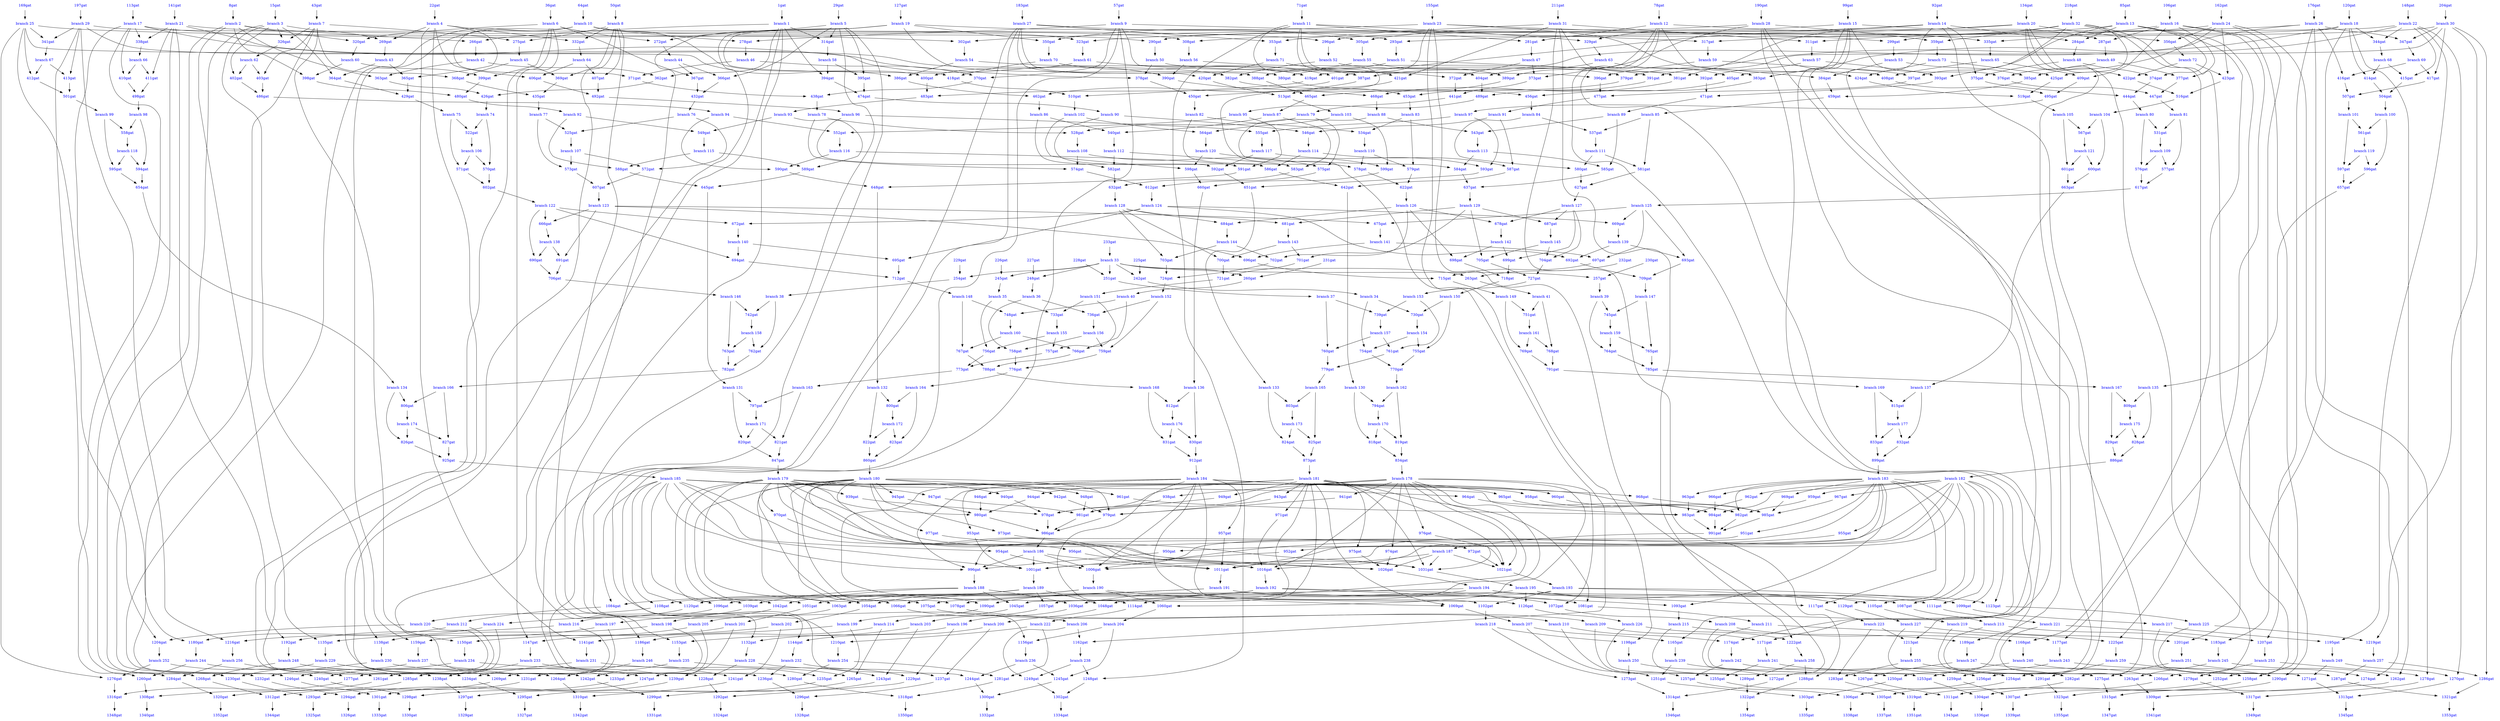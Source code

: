 digraph Netlist { 
"branch 176" [color="white" fontcolor = blue];
"965gat" [image="NOT.gif" color="white" fontcolor = blue];
"branch 237" [color="white" fontcolor = blue];
"1329gat" [color="white" fontcolor = blue];
"648gat" [image="NAND.gif" color="white" fontcolor = blue];
"519gat" [image="NAND.gif" color="white" fontcolor = blue];
"1331gat" [color="white" fontcolor = blue];
"183gat" [color="white" fontcolor = blue];
"branch 175" [color="white" fontcolor = blue];
"1318gat" [image="NAND.gif" color="white" fontcolor = blue];
"1313gat" [image="NAND.gif" color="white" fontcolor = blue];
"branch 38" [color="white" fontcolor = blue];
"155gat" [color="white" fontcolor = blue];
"1348gat" [color="white" fontcolor = blue];
"1016gat" [image="AND.gif" color="white" fontcolor = blue];
"832gat" [image="NAND.gif" color="white" fontcolor = blue];
"branch 166" [color="white" fontcolor = blue];
"378gat" [image="NAND.gif" color="white" fontcolor = blue];
"691gat" [image="NAND.gif" color="white" fontcolor = blue];
"411gat" [image="NAND.gif" color="white" fontcolor = blue];
"947gat" [image="NOT.gif" color="white" fontcolor = blue];
"branch 34" [color="white" fontcolor = blue];
"394gat" [image="NAND.gif" color="white" fontcolor = blue];
"226gat" [color="white" fontcolor = blue];
"385gat" [image="NAND.gif" color="white" fontcolor = blue];
"1204gat" [image="NAND.gif" color="white" fontcolor = blue];
"480gat" [image="NAND.gif" color="white" fontcolor = blue];
"branch 150" [color="white" fontcolor = blue];
"1316gat" [image="NAND.gif" color="white" fontcolor = blue];
"branch 139" [color="white" fontcolor = blue];
"353gat" [image="NAND.gif" color="white" fontcolor = blue];
"229gat" [color="white" fontcolor = blue];
"branch 255" [color="white" fontcolor = blue];
"498gat" [image="NAND.gif" color="white" fontcolor = blue];
"1327gat" [color="white" fontcolor = blue];
"branch 59" [color="white" fontcolor = blue];
"branch 26" [color="white" fontcolor = blue];
"764gat" [image="NAND.gif" color="white" fontcolor = blue];
"1302gat" [image="NAND.gif" color="white" fontcolor = blue];
"1195gat" [image="NAND.gif" color="white" fontcolor = blue];
"branch 232" [color="white" fontcolor = blue];
"branch 243" [color="white" fontcolor = blue];
"branch 74" [color="white" fontcolor = blue];
"1251gat" [image="NAND.gif" color="white" fontcolor = blue];
"branch 78" [color="white" fontcolor = blue];
"branch 186" [color="white" fontcolor = blue];
"branch 160" [color="white" fontcolor = blue];
"branch 4" [color="white" fontcolor = blue];
"570gat" [image="NAND.gif" color="white" fontcolor = blue];
"415gat" [image="NAND.gif" color="white" fontcolor = blue];
"branch 242" [color="white" fontcolor = blue];
"1320gat" [image="NAND.gif" color="white" fontcolor = blue];
"1138gat" [image="NAND.gif" color="white" fontcolor = blue];
"1096gat" [image="AND.gif" color="white" fontcolor = blue];
"912gat" [image="NAND.gif" color="white" fontcolor = blue];
"branch 66" [color="white" fontcolor = blue];
"branch 80" [color="white" fontcolor = blue];
"961gat" [image="NOT.gif" color="white" fontcolor = blue];
"branch 47" [color="white" fontcolor = blue];
"branch 233" [color="white" fontcolor = blue];
"651gat" [image="NAND.gif" color="white" fontcolor = blue];
"branch 43" [color="white" fontcolor = blue];
"branch 40" [color="white" fontcolor = blue];
"1150gat" [image="NAND.gif" color="white" fontcolor = blue];
"957gat" [image="NOT.gif" color="white" fontcolor = blue];
"branch 52" [color="white" fontcolor = blue];
"751gat" [image="NAND.gif" color="white" fontcolor = blue];
"1171gat" [image="NAND.gif" color="white" fontcolor = blue];
"branch 95" [color="white" fontcolor = blue];
"397gat" [image="NAND.gif" color="white" fontcolor = blue];
"1300gat" [image="NAND.gif" color="white" fontcolor = blue];
"584gat" [image="NAND.gif" color="white" fontcolor = blue];
"branch 223" [color="white" fontcolor = blue];
"branch 35" [color="white" fontcolor = blue];
"393gat" [image="NAND.gif" color="white" fontcolor = blue];
"branch 102" [color="white" fontcolor = blue];
"branch 193" [color="white" fontcolor = blue];
"809gat" [image="NAND.gif" color="white" fontcolor = blue];
"820gat" [image="NAND.gif" color="white" fontcolor = blue];
"823gat" [image="NAND.gif" color="white" fontcolor = blue];
"1257gat" [image="NAND.gif" color="white" fontcolor = blue];
"141gat" [color="white" fontcolor = blue];
"465gat" [image="NAND.gif" color="white" fontcolor = blue];
"513gat" [image="NAND.gif" color="white" fontcolor = blue];
"263gat" [image="AND.gif" color="white" fontcolor = blue];
"branch 63" [color="white" fontcolor = blue];
"branch 41" [color="white" fontcolor = blue];
"1189gat" [image="NAND.gif" color="white" fontcolor = blue];
"branch 185" [color="white" fontcolor = blue];
"branch 11" [color="white" fontcolor = blue];
"1183gat" [image="NAND.gif" color="white" fontcolor = blue];
"299gat" [image="NAND.gif" color="white" fontcolor = blue];
"1078gat" [image="AND.gif" color="white" fontcolor = blue];
"724gat" [image="NAND.gif" color="white" fontcolor = blue];
"branch 109" [color="white" fontcolor = blue];
"694gat" [image="NAND.gif" color="white" fontcolor = blue];
"branch 75" [color="white" fontcolor = blue];
"50gat" [color="white" fontcolor = blue];
"424gat" [image="NAND.gif" color="white" fontcolor = blue];
"1036gat" [image="AND.gif" color="white" fontcolor = blue];
"407gat" [image="NAND.gif" color="white" fontcolor = blue];
"branch 165" [color="white" fontcolor = blue];
"branch 253" [color="white" fontcolor = blue];
"branch 149" [color="white" fontcolor = blue];
"branch 155" [color="white" fontcolor = blue];
"branch 125" [color="white" fontcolor = blue];
"231gat" [color="white" fontcolor = blue];
"1252gat" [image="NAND.gif" color="white" fontcolor = blue];
"826gat" [image="NAND.gif" color="white" fontcolor = blue];
"462gat" [image="NAND.gif" color="white" fontcolor = blue];
"581gat" [image="NAND.gif" color="white" fontcolor = blue];
"1303gat" [image="NAND.gif" color="white" fontcolor = blue];
"1075gat" [image="AND.gif" color="white" fontcolor = blue];
"1162gat" [image="NAND.gif" color="white" fontcolor = blue];
"593gat" [image="NAND.gif" color="white" fontcolor = blue];
"681gat" [image="NAND.gif" color="white" fontcolor = blue];
"522gat" [image="NAND.gif" color="white" fontcolor = blue];
"branch 93" [color="white" fontcolor = blue];
"branch 86" [color="white" fontcolor = blue];
"242gat" [image="AND.gif" color="white" fontcolor = blue];
"598gat" [image="NAND.gif" color="white" fontcolor = blue];
"branch 106" [color="white" fontcolor = blue];
"760gat" [image="NAND.gif" color="white" fontcolor = blue];
"1231gat" [image="NAND.gif" color="white" fontcolor = blue];
"branch 177" [color="white" fontcolor = blue];
"594gat" [image="NAND.gif" color="white" fontcolor = blue];
"976gat" [image="NOT.gif" color="white" fontcolor = blue];
"1246gat" [image="NAND.gif" color="white" fontcolor = blue];
"1292gat" [image="NAND.gif" color="white" fontcolor = blue];
"branch 10" [color="white" fontcolor = blue];
"1153gat" [image="NAND.gif" color="white" fontcolor = blue];
"branch 12" [color="white" fontcolor = blue];
"1290gat" [image="NAND.gif" color="white" fontcolor = blue];
"459gat" [image="NAND.gif" color="white" fontcolor = blue];
"1243gat" [image="NAND.gif" color="white" fontcolor = blue];
"1105gat" [image="AND.gif" color="white" fontcolor = blue];
"384gat" [image="NAND.gif" color="white" fontcolor = blue];
"703gat" [image="NAND.gif" color="white" fontcolor = blue];
"966gat" [image="NOT.gif" color="white" fontcolor = blue];
"821gat" [image="NAND.gif" color="white" fontcolor = blue];
"branch 122" [color="white" fontcolor = blue];
"275gat" [image="NAND.gif" color="white" fontcolor = blue];
"1234gat" [image="NAND.gif" color="white" fontcolor = blue];
"1273gat" [image="NAND.gif" color="white" fontcolor = blue];
"1332gat" [color="white" fontcolor = blue];
"1301gat" [image="NAND.gif" color="white" fontcolor = blue];
"1259gat" [image="NAND.gif" color="white" fontcolor = blue];
"938gat" [image="NOT.gif" color="white" fontcolor = blue];
"592gat" [image="NAND.gif" color="white" fontcolor = blue];
"800gat" [image="NAND.gif" color="white" fontcolor = blue];
"1216gat" [image="NAND.gif" color="white" fontcolor = blue];
"branch 158" [color="white" fontcolor = blue];
"branch 244" [color="white" fontcolor = blue];
"416gat" [image="NAND.gif" color="white" fontcolor = blue];
"645gat" [image="NAND.gif" color="white" fontcolor = blue];
"317gat" [image="NAND.gif" color="white" fontcolor = blue];
"branch 115" [color="white" fontcolor = blue];
"branch 107" [color="white" fontcolor = blue];
"branch 191" [color="white" fontcolor = blue];
"501gat" [image="NAND.gif" color="white" fontcolor = blue];
"356gat" [image="NAND.gif" color="white" fontcolor = blue];
"169gat" [color="white" fontcolor = blue];
"branch 142" [color="white" fontcolor = blue];
"822gat" [image="NAND.gif" color="white" fontcolor = blue];
"branch 99" [color="white" fontcolor = blue];
"branch 224" [color="white" fontcolor = blue];
"branch 131" [color="white" fontcolor = blue];
"branch 127" [color="white" fontcolor = blue];
"374gat" [image="NAND.gif" color="white" fontcolor = blue];
"1099gat" [image="AND.gif" color="white" fontcolor = blue];
"branch 128" [color="white" fontcolor = blue];
"595gat" [image="NAND.gif" color="white" fontcolor = blue];
"951gat" [image="NOT.gif" color="white" fontcolor = blue];
"branch 21" [color="white" fontcolor = blue];
"branch 161" [color="white" fontcolor = blue];
"574gat" [image="NAND.gif" color="white" fontcolor = blue];
"695gat" [image="NAND.gif" color="white" fontcolor = blue];
"552gat" [image="NAND.gif" color="white" fontcolor = blue];
"257gat" [image="AND.gif" color="white" fontcolor = blue];
"425gat" [image="NAND.gif" color="white" fontcolor = blue];
"branch 250" [color="white" fontcolor = blue];
"684gat" [image="NAND.gif" color="white" fontcolor = blue];
"branch 187" [color="white" fontcolor = blue];
"1219gat" [image="NAND.gif" color="white" fontcolor = blue];
"branch 226" [color="white" fontcolor = blue];
"branch 50" [color="white" fontcolor = blue];
"627gat" [image="NAND.gif" color="white" fontcolor = blue];
"branch 51" [color="white" fontcolor = blue];
"341gat" [image="NAND.gif" color="white" fontcolor = blue];
"1230gat" [image="NAND.gif" color="white" fontcolor = blue];
"886gat" [image="NAND.gif" color="white" fontcolor = blue];
"983gat" [image="AND.gif" color="white" fontcolor = blue];
"branch 206" [color="white" fontcolor = blue];
"945gat" [image="NOT.gif" color="white" fontcolor = blue];
"1281gat" [image="NAND.gif" color="white" fontcolor = blue];
"1245gat" [image="NAND.gif" color="white" fontcolor = blue];
"829gat" [image="NAND.gif" color="white" fontcolor = blue];
"22gat" [color="white" fontcolor = blue];
"834gat" [image="NAND.gif" color="white" fontcolor = blue];
"branch 61" [color="white" fontcolor = blue];
"branch 82" [color="white" fontcolor = blue];
"413gat" [image="NAND.gif" color="white" fontcolor = blue];
"1147gat" [image="NAND.gif" color="white" fontcolor = blue];
"1339gat" [color="white" fontcolor = blue];
"branch 164" [color="white" fontcolor = blue];
"1337gat" [color="white" fontcolor = blue];
"925gat" [image="NAND.gif" color="white" fontcolor = blue];
"359gat" [image="NAND.gif" color="white" fontcolor = blue];
"branch 212" [color="white" fontcolor = blue];
"769gat" [image="NAND.gif" color="white" fontcolor = blue];
"branch 249" [color="white" fontcolor = blue];
"branch 152" [color="white" fontcolor = blue];
"branch 245" [color="white" fontcolor = blue];
"57gat" [color="white" fontcolor = blue];
"branch 44" [color="white" fontcolor = blue];
"branch 221" [color="white" fontcolor = blue];
"1305gat" [image="NAND.gif" color="white" fontcolor = blue];
"504gat" [image="NAND.gif" color="white" fontcolor = blue];
"450gat" [image="NAND.gif" color="white" fontcolor = blue];
"branch 129" [color="white" fontcolor = blue];
"branch 45" [color="white" fontcolor = blue];
"branch 234" [color="white" fontcolor = blue];
"663gat" [image="NAND.gif" color="white" fontcolor = blue];
"576gat" [image="NAND.gif" color="white" fontcolor = blue];
"1323gat" [image="NAND.gif" color="white" fontcolor = blue];
"1063gat" [image="AND.gif" color="white" fontcolor = blue];
"293gat" [image="NAND.gif" color="white" fontcolor = blue];
"branch 53" [color="white" fontcolor = blue];
"825gat" [image="NAND.gif" color="white" fontcolor = blue];
"579gat" [image="NAND.gif" color="white" fontcolor = blue];
"1288gat" [image="NAND.gif" color="white" fontcolor = blue];
"branch 120" [color="white" fontcolor = blue];
"branch 58" [color="white" fontcolor = blue];
"1117gat" [image="AND.gif" color="white" fontcolor = blue];
"branch 101" [color="white" fontcolor = blue];
"733gat" [image="NAND.gif" color="white" fontcolor = blue];
"486gat" [image="NAND.gif" color="white" fontcolor = blue];
"1264gat" [image="NAND.gif" color="white" fontcolor = blue];
"704gat" [image="NAND.gif" color="white" fontcolor = blue];
"642gat" [image="NAND.gif" color="white" fontcolor = blue];
"branch 172" [color="white" fontcolor = blue];
"860gat" [image="NAND.gif" color="white" fontcolor = blue];
"branch 5" [color="white" fontcolor = blue];
"branch 9" [color="white" fontcolor = blue];
"branch 220" [color="white" fontcolor = blue];
"branch 113" [color="white" fontcolor = blue];
"branch 211" [color="white" fontcolor = blue];
"branch 117" [color="white" fontcolor = blue];
"branch 133" [color="white" fontcolor = blue];
"branch 23" [color="white" fontcolor = blue];
"757gat" [image="NAND.gif" color="white" fontcolor = blue];
"1335gat" [color="white" fontcolor = blue];
"687gat" [image="NAND.gif" color="white" fontcolor = blue];
"1225gat" [image="NAND.gif" color="white" fontcolor = blue];
"branch 167" [color="white" fontcolor = blue];
"372gat" [image="NAND.gif" color="white" fontcolor = blue];
"1272gat" [image="NAND.gif" color="white" fontcolor = blue];
"1237gat" [image="NAND.gif" color="white" fontcolor = blue];
"712gat" [image="NAND.gif" color="white" fontcolor = blue];
"branch 257" [color="white" fontcolor = blue];
"824gat" [image="NAND.gif" color="white" fontcolor = blue];
"branch 182" [color="white" fontcolor = blue];
"950gat" [image="NOT.gif" color="white" fontcolor = blue];
"761gat" [image="NAND.gif" color="white" fontcolor = blue];
"975gat" [image="NOT.gif" color="white" fontcolor = blue];
"branch 192" [color="white" fontcolor = blue];
"branch 79" [color="white" fontcolor = blue];
"branch 27" [color="white" fontcolor = blue];
"branch 19" [color="white" fontcolor = blue];
"776gat" [image="NAND.gif" color="white" fontcolor = blue];
"branch 246" [color="white" fontcolor = blue];
"1345gat" [color="white" fontcolor = blue];
"branch 20" [color="white" fontcolor = blue];
"549gat" [image="NAND.gif" color="white" fontcolor = blue];
"806gat" [image="NAND.gif" color="white" fontcolor = blue];
"320gat" [image="NAND.gif" color="white" fontcolor = blue];
"254gat" [image="AND.gif" color="white" fontcolor = blue];
"492gat" [image="NAND.gif" color="white" fontcolor = blue];
"979gat" [image="AND.gif" color="white" fontcolor = blue];
"531gat" [image="NAND.gif" color="white" fontcolor = blue];
"956gat" [image="NOT.gif" color="white" fontcolor = blue];
"803gat" [image="NAND.gif" color="white" fontcolor = blue];
"branch 180" [color="white" fontcolor = blue];
"branch 37" [color="white" fontcolor = blue];
"690gat" [image="NAND.gif" color="white" fontcolor = blue];
"755gat" [image="NAND.gif" color="white" fontcolor = blue];
"1346gat" [color="white" fontcolor = blue];
"510gat" [image="NAND.gif" color="white" fontcolor = blue];
"branch 31" [color="white" fontcolor = blue];
"429gat" [image="NAND.gif" color="white" fontcolor = blue];
"387gat" [image="NAND.gif" color="white" fontcolor = blue];
"591gat" [image="NAND.gif" color="white" fontcolor = blue];
"543gat" [image="NAND.gif" color="white" fontcolor = blue];
"branch 112" [color="white" fontcolor = blue];
"197gat" [color="white" fontcolor = blue];
"1031gat" [image="AND.gif" color="white" fontcolor = blue];
"516gat" [image="NAND.gif" color="white" fontcolor = blue];
"branch 90" [color="white" fontcolor = blue];
"branch 84" [color="white" fontcolor = blue];
"1334gat" [color="white" fontcolor = blue];
"1283gat" [image="NAND.gif" color="white" fontcolor = blue];
"815gat" [image="NAND.gif" color="white" fontcolor = blue];
"branch 92" [color="white" fontcolor = blue];
"571gat" [image="NAND.gif" color="white" fontcolor = blue];
"branch 198" [color="white" fontcolor = blue];
"381gat" [image="NAND.gif" color="white" fontcolor = blue];
"branch 77" [color="white" fontcolor = blue];
"483gat" [image="NAND.gif" color="white" fontcolor = blue];
"branch 134" [color="white" fontcolor = blue];
"942gat" [image="NOT.gif" color="white" fontcolor = blue];
"1326gat" [color="white" fontcolor = blue];
"706gat" [image="NAND.gif" color="white" fontcolor = blue];
"branch 248" [color="white" fontcolor = blue];
"567gat" [image="NAND.gif" color="white" fontcolor = blue];
"1066gat" [image="AND.gif" color="white" fontcolor = blue];
"693gat" [image="NAND.gif" color="white" fontcolor = blue];
"1277gat" [image="NAND.gif" color="white" fontcolor = blue];
"400gat" [image="NAND.gif" color="white" fontcolor = blue];
"1328gat" [color="white" fontcolor = blue];
"444gat" [image="NAND.gif" color="white" fontcolor = blue];
"939gat" [image="NOT.gif" color="white" fontcolor = blue];
"495gat" [image="NAND.gif" color="white" fontcolor = blue];
"1248gat" [image="NAND.gif" color="white" fontcolor = blue];
"955gat" [image="NOT.gif" color="white" fontcolor = blue];
"742gat" [image="NAND.gif" color="white" fontcolor = blue];
"736gat" [image="NAND.gif" color="white" fontcolor = blue];
"1286gat" [image="NAND.gif" color="white" fontcolor = blue];
"287gat" [image="NAND.gif" color="white" fontcolor = blue];
"branch 225" [color="white" fontcolor = blue];
"269gat" [image="NAND.gif" color="white" fontcolor = blue];
"779gat" [image="NAND.gif" color="white" fontcolor = blue];
"branch 219" [color="white" fontcolor = blue];
"395gat" [image="NAND.gif" color="white" fontcolor = blue];
"branch 111" [color="white" fontcolor = blue];
"225gat" [color="white" fontcolor = blue];
"765gat" [image="NAND.gif" color="white" fontcolor = blue];
"383gat" [image="NAND.gif" color="white" fontcolor = blue];
"branch 197" [color="white" fontcolor = blue];
"477gat" [image="NAND.gif" color="white" fontcolor = blue];
"branch 171" [color="white" fontcolor = blue];
"525gat" [image="NAND.gif" color="white" fontcolor = blue];
"branch 168" [color="white" fontcolor = blue];
"959gat" [image="NOT.gif" color="white" fontcolor = blue];
"1299gat" [image="NAND.gif" color="white" fontcolor = blue];
"branch 15" [color="white" fontcolor = blue];
"344gat" [image="NAND.gif" color="white" fontcolor = blue];
"758gat" [image="NAND.gif" color="white" fontcolor = blue];
"branch 240" [color="white" fontcolor = blue];
"1333gat" [color="white" fontcolor = blue];
"899gat" [image="NAND.gif" color="white" fontcolor = blue];
"350gat" [image="NAND.gif" color="white" fontcolor = blue];
"43gat" [color="white" fontcolor = blue];
"78gat" [color="white" fontcolor = blue];
"973gat" [image="NOT.gif" color="white" fontcolor = blue];
"456gat" [image="NAND.gif" color="white" fontcolor = blue];
"1321gat" [image="NAND.gif" color="white" fontcolor = blue];
"622gat" [image="NAND.gif" color="white" fontcolor = blue];
"branch 36" [color="white" fontcolor = blue];
"583gat" [image="NAND.gif" color="white" fontcolor = blue];
"1269gat" [image="NAND.gif" color="white" fontcolor = blue];
"15gat" [color="white" fontcolor = blue];
"99gat" [color="white" fontcolor = blue];
"1048gat" [image="AND.gif" color="white" fontcolor = blue];
"1262gat" [image="NAND.gif" color="white" fontcolor = blue];
"branch 247" [color="white" fontcolor = blue];
"1342gat" [color="white" fontcolor = blue];
"380gat" [image="NAND.gif" color="white" fontcolor = blue];
"1275gat" [image="NAND.gif" color="white" fontcolor = blue];
"589gat" [image="NAND.gif" color="white" fontcolor = blue];
"162gat" [color="white" fontcolor = blue];
"branch 126" [color="white" fontcolor = blue];
"1352gat" [color="white" fontcolor = blue];
"414gat" [image="NAND.gif" color="white" fontcolor = blue];
"403gat" [image="NAND.gif" color="white" fontcolor = blue];
"1090gat" [image="AND.gif" color="white" fontcolor = blue];
"branch 200" [color="white" fontcolor = blue];
"763gat" [image="NAND.gif" color="white" fontcolor = blue];
"1350gat" [color="white" fontcolor = blue];
"773gat" [image="NAND.gif" color="white" fontcolor = blue];
"323gat" [image="NAND.gif" color="white" fontcolor = blue];
"1201gat" [image="NAND.gif" color="white" fontcolor = blue];
"branch 13" [color="white" fontcolor = blue];
"812gat" [image="NAND.gif" color="white" fontcolor = blue];
"1240gat" [image="NAND.gif" color="white" fontcolor = blue];
"797gat" [image="NAND.gif" color="white" fontcolor = blue];
"788gat" [image="NAND.gif" color="white" fontcolor = blue];
"401gat" [image="NAND.gif" color="white" fontcolor = blue];
"branch 32" [color="white" fontcolor = blue];
"85gat" [color="white" fontcolor = blue];
"756gat" [image="NAND.gif" color="white" fontcolor = blue];
"1229gat" [image="NAND.gif" color="white" fontcolor = blue];
"71gat" [color="white" fontcolor = blue];
"branch 252" [color="white" fontcolor = blue];
"827gat" [image="NAND.gif" color="white" fontcolor = blue];
"1285gat" [image="NAND.gif" color="white" fontcolor = blue];
"577gat" [image="NAND.gif" color="white" fontcolor = blue];
"251gat" [image="AND.gif" color="white" fontcolor = blue];
"branch 194" [color="white" fontcolor = blue];
"1021gat" [image="AND.gif" color="white" fontcolor = blue];
"branch 151" [color="white" fontcolor = blue];
"1294gat" [image="NAND.gif" color="white" fontcolor = blue];
"branch 173" [color="white" fontcolor = blue];
"1057gat" [image="AND.gif" color="white" fontcolor = blue];
"branch 64" [color="white" fontcolor = blue];
"438gat" [image="NAND.gif" color="white" fontcolor = blue];
"branch 73" [color="white" fontcolor = blue];
"204gat" [color="white" fontcolor = blue];
"1309gat" [image="NAND.gif" color="white" fontcolor = blue];
"1289gat" [image="NAND.gif" color="white" fontcolor = blue];
"302gat" [image="NAND.gif" color="white" fontcolor = blue];
"1156gat" [image="NAND.gif" color="white" fontcolor = blue];
"1042gat" [image="AND.gif" color="white" fontcolor = blue];
"1314gat" [image="NAND.gif" color="white" fontcolor = blue];
"1180gat" [image="NAND.gif" color="white" fontcolor = blue];
"954gat" [image="NOT.gif" color="white" fontcolor = blue];
"1308gat" [image="NAND.gif" color="white" fontcolor = blue];
"1295gat" [image="NAND.gif" color="white" fontcolor = blue];
"1141gat" [image="NAND.gif" color="white" fontcolor = blue];
"branch 39" [color="white" fontcolor = blue];
"1311gat" [image="NAND.gif" color="white" fontcolor = blue];
"1045gat" [image="AND.gif" color="white" fontcolor = blue];
"branch 184" [color="white" fontcolor = blue];
"branch 54" [color="white" fontcolor = blue];
"971gat" [image="NOT.gif" color="white" fontcolor = blue];
"1250gat" [image="NAND.gif" color="white" fontcolor = blue];
"762gat" [image="NAND.gif" color="white" fontcolor = blue];
"branch 104" [color="white" fontcolor = blue];
"branch 65" [color="white" fontcolor = blue];
"1247gat" [image="NAND.gif" color="white" fontcolor = blue];
"branch 55" [color="white" fontcolor = blue];
"branch 241" [color="white" fontcolor = blue];
"branch 146" [color="white" fontcolor = blue];
"828gat" [image="NAND.gif" color="white" fontcolor = blue];
"branch 181" [color="white" fontcolor = blue];
"540gat" [image="NAND.gif" color="white" fontcolor = blue];
"1284gat" [image="NAND.gif" color="white" fontcolor = blue];
"1123gat" [image="AND.gif" color="white" fontcolor = blue];
"314gat" [image="NAND.gif" color="white" fontcolor = blue];
"727gat" [image="NAND.gif" color="white" fontcolor = blue];
"335gat" [image="NAND.gif" color="white" fontcolor = blue];
"1268gat" [image="NAND.gif" color="white" fontcolor = blue];
"branch 218" [color="white" fontcolor = blue];
"1271gat" [image="NAND.gif" color="white" fontcolor = blue];
"branch 227" [color="white" fontcolor = blue];
"1235gat" [image="NAND.gif" color="white" fontcolor = blue];
"1330gat" [color="white" fontcolor = blue];
"branch 258" [color="white" fontcolor = blue];
"382gat" [image="NAND.gif" color="white" fontcolor = blue];
"453gat" [image="NAND.gif" color="white" fontcolor = blue];
"232gat" [color="white" fontcolor = blue];
"296gat" [image="NAND.gif" color="white" fontcolor = blue];
"36gat" [color="white" fontcolor = blue];
"953gat" [image="NOT.gif" color="white" fontcolor = blue];
"770gat" [image="NAND.gif" color="white" fontcolor = blue];
"1210gat" [image="NAND.gif" color="white" fontcolor = blue];
"1298gat" [image="NAND.gif" color="white" fontcolor = blue];
"447gat" [image="NAND.gif" color="white" fontcolor = blue];
"700gat" [image="NAND.gif" color="white" fontcolor = blue];
"305gat" [image="NAND.gif" color="white" fontcolor = blue];
"347gat" [image="NAND.gif" color="white" fontcolor = blue];
"1168gat" [image="NAND.gif" color="white" fontcolor = blue];
"272gat" [image="NAND.gif" color="white" fontcolor = blue];
"575gat" [image="NAND.gif" color="white" fontcolor = blue];
"218gat" [color="white" fontcolor = blue];
"699gat" [image="NAND.gif" color="white" fontcolor = blue];
"branch 144" [color="white" fontcolor = blue];
"338gat" [image="NAND.gif" color="white" fontcolor = blue];
"1287gat" [image="NAND.gif" color="white" fontcolor = blue];
"branch 216" [color="white" fontcolor = blue];
"branch 189" [color="white" fontcolor = blue];
"1102gat" [image="AND.gif" color="white" fontcolor = blue];
"266gat" [image="NAND.gif" color="white" fontcolor = blue];
"branch 108" [color="white" fontcolor = blue];
"284gat" [image="NAND.gif" color="white" fontcolor = blue];
"612gat" [image="NAND.gif" color="white" fontcolor = blue];
"245gat" [image="AND.gif" color="white" fontcolor = blue];
"968gat" [image="NOT.gif" color="white" fontcolor = blue];
"991gat" [image="OR.gif" color="white" fontcolor = blue];
"1280gat" [image="NAND.gif" color="white" fontcolor = blue];
"branch 105" [color="white" fontcolor = blue];
"471gat" [image="NAND.gif" color="white" fontcolor = blue];
"657gat" [image="NAND.gif" color="white" fontcolor = blue];
"701gat" [image="NAND.gif" color="white" fontcolor = blue];
"branch 145" [color="white" fontcolor = blue];
"422gat" [image="NAND.gif" color="white" fontcolor = blue];
"1233gat" [image="NAND.gif" color="white" fontcolor = blue];
"92gat" [color="white" fontcolor = blue];
"715gat" [image="NAND.gif" color="white" fontcolor = blue];
"branch 163" [color="white" fontcolor = blue];
"1051gat" [image="AND.gif" color="white" fontcolor = blue];
"379gat" [image="NAND.gif" color="white" fontcolor = blue];
"106gat" [color="white" fontcolor = blue];
"branch 22" [color="white" fontcolor = blue];
"963gat" [image="NOT.gif" color="white" fontcolor = blue];
"368gat" [image="NAND.gif" color="white" fontcolor = blue];
"branch 156" [color="white" fontcolor = blue];
"branch 3" [color="white" fontcolor = blue];
"980gat" [image="AND.gif" color="white" fontcolor = blue];
"1307gat" [image="NAND.gif" color="white" fontcolor = blue];
"985gat" [image="AND.gif" color="white" fontcolor = blue];
"768gat" [image="NAND.gif" color="white" fontcolor = blue];
"branch 238" [color="white" fontcolor = blue];
"1213gat" [image="NAND.gif" color="white" fontcolor = blue];
"375gat" [image="NAND.gif" color="white" fontcolor = blue];
"1351gat" [color="white" fontcolor = blue];
"211gat" [color="white" fontcolor = blue];
"766gat" [image="NAND.gif" color="white" fontcolor = blue];
"branch 259" [color="white" fontcolor = blue];
"branch 121" [color="white" fontcolor = blue];
"branch 14" [color="white" fontcolor = blue];
"949gat" [image="NOT.gif" color="white" fontcolor = blue];
"290gat" [image="NAND.gif" color="white" fontcolor = blue];
"1270gat" [image="NAND.gif" color="white" fontcolor = blue];
"120gat" [color="white" fontcolor = blue];
"branch 174" [color="white" fontcolor = blue];
"833gat" [image="NAND.gif" color="white" fontcolor = blue];
"423gat" [image="NAND.gif" color="white" fontcolor = blue];
"branch 18" [color="white" fontcolor = blue];
"390gat" [image="NAND.gif" color="white" fontcolor = blue];
"402gat" [image="NAND.gif" color="white" fontcolor = blue];
"601gat" [image="NAND.gif" color="white" fontcolor = blue];
"branch 56" [color="white" fontcolor = blue];
"996gat" [image="AND.gif" color="white" fontcolor = blue];
"1274gat" [image="NAND.gif" color="white" fontcolor = blue];
"1293gat" [image="NAND.gif" color="white" fontcolor = blue];
"branch 48" [color="white" fontcolor = blue];
"409gat" [image="NAND.gif" color="white" fontcolor = blue];
"branch 207" [color="white" fontcolor = blue];
"134gat" [color="white" fontcolor = blue];
"branch 157" [color="white" fontcolor = blue];
"1325gat" [color="white" fontcolor = blue];
"572gat" [image="NAND.gif" color="white" fontcolor = blue];
"branch 72" [color="white" fontcolor = blue];
"392gat" [image="NAND.gif" color="white" fontcolor = blue];
"branch 91" [color="white" fontcolor = blue];
"597gat" [image="NAND.gif" color="white" fontcolor = blue];
"632gat" [image="NAND.gif" color="white" fontcolor = blue];
"474gat" [image="NAND.gif" color="white" fontcolor = blue];
"branch 6" [color="white" fontcolor = blue];
"709gat" [image="NAND.gif" color="white" fontcolor = blue];
"366gat" [image="NAND.gif" color="white" fontcolor = blue];
"1174gat" [image="NAND.gif" color="white" fontcolor = blue];
"1261gat" [image="NAND.gif" color="white" fontcolor = blue];
"branch 217" [color="white" fontcolor = blue];
"1258gat" [image="NAND.gif" color="white" fontcolor = blue];
"branch 235" [color="white" fontcolor = blue];
"396gat" [image="NAND.gif" color="white" fontcolor = blue];
"745gat" [image="NAND.gif" color="white" fontcolor = blue];
"branch 143" [color="white" fontcolor = blue];
"branch 153" [color="white" fontcolor = blue];
"233gat" [color="white" fontcolor = blue];
"1006gat" [image="AND.gif" color="white" fontcolor = blue];
"branch 81" [color="white" fontcolor = blue];
"578gat" [image="NAND.gif" color="white" fontcolor = blue];
"964gat" [image="NOT.gif" color="white" fontcolor = blue];
"branch 137" [color="white" fontcolor = blue];
"1060gat" [image="AND.gif" color="white" fontcolor = blue];
"branch 110" [color="white" fontcolor = blue];
"948gat" [image="NOT.gif" color="white" fontcolor = blue];
"1260gat" [image="NAND.gif" color="white" fontcolor = blue];
"branch 49" [color="white" fontcolor = blue];
"1186gat" [image="NAND.gif" color="white" fontcolor = blue];
"960gat" [image="NOT.gif" color="white" fontcolor = blue];
"388gat" [image="NAND.gif" color="white" fontcolor = blue];
"branch 228" [color="white" fontcolor = blue];
"1267gat" [image="NAND.gif" color="white" fontcolor = blue];
"branch 183" [color="white" fontcolor = blue];
"654gat" [image="NAND.gif" color="white" fontcolor = blue];
"branch 118" [color="white" fontcolor = blue];
"1282gat" [image="NAND.gif" color="white" fontcolor = blue];
"branch 196" [color="white" fontcolor = blue];
"branch 28" [color="white" fontcolor = blue];
"branch 202" [color="white" fontcolor = blue];
"489gat" [image="NAND.gif" color="white" fontcolor = blue];
"1087gat" [image="AND.gif" color="white" fontcolor = blue];
"367gat" [image="NAND.gif" color="white" fontcolor = blue];
"371gat" [image="NAND.gif" color="white" fontcolor = blue];
"1093gat" [image="AND.gif" color="white" fontcolor = blue];
"branch 147" [color="white" fontcolor = blue];
"600gat" [image="NAND.gif" color="white" fontcolor = blue];
"branch 203" [color="white" fontcolor = blue];
"365gat" [image="NAND.gif" color="white" fontcolor = blue];
"941gat" [image="NOT.gif" color="white" fontcolor = blue];
"1207gat" [image="NAND.gif" color="white" fontcolor = blue];
"branch 214" [color="white" fontcolor = blue];
"1129gat" [image="AND.gif" color="white" fontcolor = blue];
"branch 29" [color="white" fontcolor = blue];
"1244gat" [image="NAND.gif" color="white" fontcolor = blue];
"1343gat" [color="white" fontcolor = blue];
"1072gat" [image="AND.gif" color="white" fontcolor = blue];
"branch 213" [color="white" fontcolor = blue];
"branch 215" [color="white" fontcolor = blue];
"branch 62" [color="white" fontcolor = blue];
"1144gat" [image="NAND.gif" color="white" fontcolor = blue];
"944gat" [image="NOT.gif" color="white" fontcolor = blue];
"260gat" [image="AND.gif" color="white" fontcolor = blue];
"branch 94" [color="white" fontcolor = blue];
"1263gat" [image="NAND.gif" color="white" fontcolor = blue];
"739gat" [image="NAND.gif" color="white" fontcolor = blue];
"666gat" [image="NAND.gif" color="white" fontcolor = blue];
"1165gat" [image="NAND.gif" color="white" fontcolor = blue];
"1315gat" [image="NAND.gif" color="white" fontcolor = blue];
"1344gat" [color="white" fontcolor = blue];
"410gat" [image="NAND.gif" color="white" fontcolor = blue];
"branch 138" [color="white" fontcolor = blue];
"127gat" [color="white" fontcolor = blue];
"398gat" [image="NAND.gif" color="white" fontcolor = blue];
"984gat" [image="AND.gif" color="white" fontcolor = blue];
"228gat" [color="white" fontcolor = blue];
"308gat" [image="NAND.gif" color="white" fontcolor = blue];
"278gat" [image="NAND.gif" color="white" fontcolor = blue];
"1266gat" [image="NAND.gif" color="white" fontcolor = blue];
"417gat" [image="NAND.gif" color="white" fontcolor = blue];
"435gat" [image="NAND.gif" color="white" fontcolor = blue];
"376gat" [image="NAND.gif" color="white" fontcolor = blue];
"1338gat" [color="white" fontcolor = blue];
"432gat" [image="NAND.gif" color="white" fontcolor = blue];
"1242gat" [image="NAND.gif" color="white" fontcolor = blue];
"389gat" [image="NAND.gif" color="white" fontcolor = blue];
"1081gat" [image="AND.gif" color="white" fontcolor = blue];
"1241gat" [image="NAND.gif" color="white" fontcolor = blue];
"1355gat" [color="white" fontcolor = blue];
"364gat" [image="NAND.gif" color="white" fontcolor = blue];
"branch 98" [color="white" fontcolor = blue];
"404gat" [image="NAND.gif" color="white" fontcolor = blue];
"branch 201" [color="white" fontcolor = blue];
"669gat" [image="NAND.gif" color="white" fontcolor = blue];
"branch 148" [color="white" fontcolor = blue];
"1278gat" [image="NAND.gif" color="white" fontcolor = blue];
"1304gat" [image="NAND.gif" color="white" fontcolor = blue];
"1120gat" [image="AND.gif" color="white" fontcolor = blue];
"377gat" [image="NAND.gif" color="white" fontcolor = blue];
"branch 69" [color="white" fontcolor = blue];
"branch 71" [color="white" fontcolor = blue];
"1069gat" [image="AND.gif" color="white" fontcolor = blue];
"1317gat" [image="NAND.gif" color="white" fontcolor = blue];
"660gat" [image="NAND.gif" color="white" fontcolor = blue];
"branch 57" [color="white" fontcolor = blue];
"branch 89" [color="white" fontcolor = blue];
"branch 100" [color="white" fontcolor = blue];
"1279gat" [image="NAND.gif" color="white" fontcolor = blue];
"546gat" [image="NAND.gif" color="white" fontcolor = blue];
"branch 132" [color="white" fontcolor = blue];
"967gat" [image="NOT.gif" color="white" fontcolor = blue];
"1296gat" [image="NAND.gif" color="white" fontcolor = blue];
"branch 229" [color="white" fontcolor = blue];
"1312gat" [image="NAND.gif" color="white" fontcolor = blue];
"1232gat" [image="NAND.gif" color="white" fontcolor = blue];
"branch 30" [color="white" fontcolor = blue];
"branch 222" [color="white" fontcolor = blue];
"branch 154" [color="white" fontcolor = blue];
"537gat" [image="NAND.gif" color="white" fontcolor = blue];
"1114gat" [image="AND.gif" color="white" fontcolor = blue];
"818gat" [image="NAND.gif" color="white" fontcolor = blue];
"386gat" [image="NAND.gif" color="white" fontcolor = blue];
"190gat" [color="white" fontcolor = blue];
"branch 103" [color="white" fontcolor = blue];
"602gat" [image="NAND.gif" color="white" fontcolor = blue];
"426gat" [image="NAND.gif" color="white" fontcolor = blue];
"branch 16" [color="white" fontcolor = blue];
"819gat" [image="NAND.gif" color="white" fontcolor = blue];
"830gat" [image="NAND.gif" color="white" fontcolor = blue];
"branch 67" [color="white" fontcolor = blue];
"branch 24" [color="white" fontcolor = blue];
"958gat" [image="NOT.gif" color="white" fontcolor = blue];
"1026gat" [image="AND.gif" color="white" fontcolor = blue];
"468gat" [image="NAND.gif" color="white" fontcolor = blue];
"branch 205" [color="white" fontcolor = blue];
"1198gat" [image="NAND.gif" color="white" fontcolor = blue];
"558gat" [image="NAND.gif" color="white" fontcolor = blue];
"697gat" [image="NAND.gif" color="white" fontcolor = blue];
"1254gat" [image="NAND.gif" color="white" fontcolor = blue];
"981gat" [image="AND.gif" color="white" fontcolor = blue];
"847gat" [image="NAND.gif" color="white" fontcolor = blue];
"718gat" [image="NAND.gif" color="white" fontcolor = blue];
"441gat" [image="NAND.gif" color="white" fontcolor = blue];
"branch 190" [color="white" fontcolor = blue];
"1192gat" [image="NAND.gif" color="white" fontcolor = blue];
"582gat" [image="NAND.gif" color="white" fontcolor = blue];
"370gat" [image="NAND.gif" color="white" fontcolor = blue];
"branch 96" [color="white" fontcolor = blue];
"1238gat" [image="NAND.gif" color="white" fontcolor = blue];
"1265gat" [image="NAND.gif" color="white" fontcolor = blue];
"1gat" [color="white" fontcolor = blue];
"363gat" [image="NAND.gif" color="white" fontcolor = blue];
"754gat" [image="NAND.gif" color="white" fontcolor = blue];
"1228gat" [image="NAND.gif" color="white" fontcolor = blue];
"branch 170" [color="white" fontcolor = blue];
"759gat" [image="NAND.gif" color="white" fontcolor = blue];
"970gat" [image="NOT.gif" color="white" fontcolor = blue];
"branch 210" [color="white" fontcolor = blue];
"362gat" [image="NAND.gif" color="white" fontcolor = blue];
"831gat" [image="NAND.gif" color="white" fontcolor = blue];
"962gat" [image="NOT.gif" color="white" fontcolor = blue];
"406gat" [image="NAND.gif" color="white" fontcolor = blue];
"585gat" [image="NAND.gif" color="white" fontcolor = blue];
"branch 33" [color="white" fontcolor = blue];
"399gat" [image="NAND.gif" color="white" fontcolor = blue];
"1306gat" [image="NAND.gif" color="white" fontcolor = blue];
"692gat" [image="NAND.gif" color="white" fontcolor = blue];
"branch 179" [color="white" fontcolor = blue];
"952gat" [image="NOT.gif" color="white" fontcolor = blue];
"branch 208" [color="white" fontcolor = blue];
"702gat" [image="NAND.gif" color="white" fontcolor = blue];
"1222gat" [image="NAND.gif" color="white" fontcolor = blue];
"branch 116" [color="white" fontcolor = blue];
"branch 199" [color="white" fontcolor = blue];
"branch 70" [color="white" fontcolor = blue];
"1084gat" [image="AND.gif" color="white" fontcolor = blue];
"1256gat" [image="NAND.gif" color="white" fontcolor = blue];
"branch 42" [color="white" fontcolor = blue];
"791gat" [image="NAND.gif" color="white" fontcolor = blue];
"1341gat" [color="white" fontcolor = blue];
"1310gat" [image="NAND.gif" color="white" fontcolor = blue];
"1276gat" [image="NAND.gif" color="white" fontcolor = blue];
"248gat" [image="AND.gif" color="white" fontcolor = blue];
"405gat" [image="NAND.gif" color="white" fontcolor = blue];
"branch 140" [color="white" fontcolor = blue];
"940gat" [image="NOT.gif" color="white" fontcolor = blue];
"588gat" [image="NAND.gif" color="white" fontcolor = blue];
"748gat" [image="NAND.gif" color="white" fontcolor = blue];
"1135gat" [image="NAND.gif" color="white" fontcolor = blue];
"1249gat" [image="NAND.gif" color="white" fontcolor = blue];
"564gat" [image="NAND.gif" color="white" fontcolor = blue];
"1253gat" [image="NAND.gif" color="white" fontcolor = blue];
"1132gat" [image="NAND.gif" color="white" fontcolor = blue];
"branch 204" [color="white" fontcolor = blue];
"678gat" [image="NAND.gif" color="white" fontcolor = blue];
"767gat" [image="NAND.gif" color="white" fontcolor = blue];
"branch 169" [color="white" fontcolor = blue];
"branch 68" [color="white" fontcolor = blue];
"1336gat" [color="white" fontcolor = blue];
"561gat" [image="NAND.gif" color="white" fontcolor = blue];
"branch 124" [color="white" fontcolor = blue];
"419gat" [image="NAND.gif" color="white" fontcolor = blue];
"1324gat" [color="white" fontcolor = blue];
"1347gat" [color="white" fontcolor = blue];
"391gat" [image="NAND.gif" color="white" fontcolor = blue];
"branch 114" [color="white" fontcolor = blue];
"1159gat" [image="NAND.gif" color="white" fontcolor = blue];
"148gat" [color="white" fontcolor = blue];
"421gat" [image="NAND.gif" color="white" fontcolor = blue];
"29gat" [color="white" fontcolor = blue];
"1039gat" [image="AND.gif" color="white" fontcolor = blue];
"113gat" [color="white" fontcolor = blue];
"596gat" [image="NAND.gif" color="white" fontcolor = blue];
"branch 76" [color="white" fontcolor = blue];
"730gat" [image="NAND.gif" color="white" fontcolor = blue];
"599gat" [image="NAND.gif" color="white" fontcolor = blue];
"branch 188" [color="white" fontcolor = blue];
"1297gat" [image="NAND.gif" color="white" fontcolor = blue];
"986gat" [image="OR.gif" color="white" fontcolor = blue];
"1111gat" [image="AND.gif" color="white" fontcolor = blue];
"176gat" [color="white" fontcolor = blue];
"946gat" [image="NOT.gif" color="white" fontcolor = blue];
"580gat" [image="NAND.gif" color="white" fontcolor = blue];
"branch 85" [color="white" fontcolor = blue];
"418gat" [image="NAND.gif" color="white" fontcolor = blue];
"977gat" [image="NOT.gif" color="white" fontcolor = blue];
"794gat" [image="NAND.gif" color="white" fontcolor = blue];
"branch 7" [color="white" fontcolor = blue];
"branch 159" [color="white" fontcolor = blue];
"branch 8" [color="white" fontcolor = blue];
"586gat" [image="NAND.gif" color="white" fontcolor = blue];
"1353gat" [color="white" fontcolor = blue];
"311gat" [image="NAND.gif" color="white" fontcolor = blue];
"1340gat" [color="white" fontcolor = blue];
"branch 60" [color="white" fontcolor = blue];
"617gat" [image="NAND.gif" color="white" fontcolor = blue];
"1236gat" [image="NAND.gif" color="white" fontcolor = blue];
"943gat" [image="NOT.gif" color="white" fontcolor = blue];
"branch 209" [color="white" fontcolor = blue];
"branch 135" [color="white" fontcolor = blue];
"705gat" [image="NAND.gif" color="white" fontcolor = blue];
"696gat" [image="NAND.gif" color="white" fontcolor = blue];
"587gat" [image="NAND.gif" color="white" fontcolor = blue];
"528gat" [image="NAND.gif" color="white" fontcolor = blue];
"branch 1" [color="white" fontcolor = blue];
"1349gat" [color="white" fontcolor = blue];
"branch 236" [color="white" fontcolor = blue];
"369gat" [image="NAND.gif" color="white" fontcolor = blue];
"969gat" [image="NOT.gif" color="white" fontcolor = blue];
"branch 195" [color="white" fontcolor = blue];
"637gat" [image="NAND.gif" color="white" fontcolor = blue];
"978gat" [image="AND.gif" color="white" fontcolor = blue];
"782gat" [image="NAND.gif" color="white" fontcolor = blue];
"326gat" [image="NAND.gif" color="white" fontcolor = blue];
"974gat" [image="NOT.gif" color="white" fontcolor = blue];
"branch 230" [color="white" fontcolor = blue];
"972gat" [image="NOT.gif" color="white" fontcolor = blue];
"1001gat" [image="AND.gif" color="white" fontcolor = blue];
"590gat" [image="NAND.gif" color="white" fontcolor = blue];
"1126gat" [image="AND.gif" color="white" fontcolor = blue];
"branch 162" [color="white" fontcolor = blue];
"branch 251" [color="white" fontcolor = blue];
"785gat" [image="NAND.gif" color="white" fontcolor = blue];
"branch 239" [color="white" fontcolor = blue];
"branch 231" [color="white" fontcolor = blue];
"607gat" [image="NAND.gif" color="white" fontcolor = blue];
"982gat" [image="AND.gif" color="white" fontcolor = blue];
"branch 87" [color="white" fontcolor = blue];
"675gat" [image="NAND.gif" color="white" fontcolor = blue];
"branch 97" [color="white" fontcolor = blue];
"230gat" [color="white" fontcolor = blue];
"227gat" [color="white" fontcolor = blue];
"1108gat" [image="AND.gif" color="white" fontcolor = blue];
"1011gat" [image="AND.gif" color="white" fontcolor = blue];
"1054gat" [image="AND.gif" color="white" fontcolor = blue];
"1177gat" [image="NAND.gif" color="white" fontcolor = blue];
"branch 88" [color="white" fontcolor = blue];
"branch 2" [color="white" fontcolor = blue];
"branch 17" [color="white" fontcolor = blue];
"873gat" [image="NAND.gif" color="white" fontcolor = blue];
"branch 46" [color="white" fontcolor = blue];
"721gat" [image="NAND.gif" color="white" fontcolor = blue];
"420gat" [image="NAND.gif" color="white" fontcolor = blue];
"branch 25" [color="white" fontcolor = blue];
"1255gat" [image="NAND.gif" color="white" fontcolor = blue];
"1319gat" [image="NAND.gif" color="white" fontcolor = blue];
"branch 254" [color="white" fontcolor = blue];
"branch 123" [color="white" fontcolor = blue];
"507gat" [image="NAND.gif" color="white" fontcolor = blue];
"698gat" [image="NAND.gif" color="white" fontcolor = blue];
"555gat" [image="NAND.gif" color="white" fontcolor = blue];
"329gat" [image="NAND.gif" color="white" fontcolor = blue];
"8gat" [color="white" fontcolor = blue];
"64gat" [color="white" fontcolor = blue];
"branch 136" [color="white" fontcolor = blue];
"373gat" [image="NAND.gif" color="white" fontcolor = blue];
"281gat" [image="NAND.gif" color="white" fontcolor = blue];
"branch 256" [color="white" fontcolor = blue];
"672gat" [image="NAND.gif" color="white" fontcolor = blue];
"573gat" [image="NAND.gif" color="white" fontcolor = blue];
"branch 130" [color="white" fontcolor = blue];
"412gat" [image="NAND.gif" color="white" fontcolor = blue];
"332gat" [image="NAND.gif" color="white" fontcolor = blue];
"1239gat" [image="NAND.gif" color="white" fontcolor = blue];
"branch 119" [color="white" fontcolor = blue];
"408gat" [image="NAND.gif" color="white" fontcolor = blue];
"534gat" [image="NAND.gif" color="white" fontcolor = blue];
"branch 83" [color="white" fontcolor = blue];
"1354gat" [color="white" fontcolor = blue];
"1291gat" [image="NAND.gif" color="white" fontcolor = blue];
"branch 178" [color="white" fontcolor = blue];
"1322gat" [image="NAND.gif" color="white" fontcolor = blue];
"branch 141" [color="white" fontcolor = blue];
"branch 172" -> "823gat";
"751gat" -> "branch 161";
"1268gat" -> "1312gat";
"29gat" -> "branch 5";
"branch 47" -> "373gat";
"873gat" -> "branch 181";
"branch 203" -> "1243gat";
"370gat" -> "438gat";
"486gat" -> "branch 94";
"969gat" -> "985gat";
"branch 88" -> "584gat";
"657gat" -> "branch 135";
"350gat" -> "branch 70";
"branch 183" -> "1105gat";
"706gat" -> "branch 146";
"branch 5" -> "1144gat";
"549gat" -> "branch 115";
"branch 62" -> "402gat";
"305gat" -> "branch 55";
"branch 247" -> "1267gat";
"branch 183" -> "955gat";
"376gat" -> "447gat";
"branch 183" -> "1001gat";
"branch 179" -> "942gat";
"branch 6" -> "1238gat";
"474gat" -> "branch 90";
"branch 238" -> "1248gat";
"branch 123" -> "666gat";
"branch 1" -> "362gat";
"branch 20" -> "381gat";
"branch 170" -> "818gat";
"323gat" -> "branch 61";
"branch 156" -> "758gat";
"branch 58" -> "394gat";
"943gat" -> "979gat";
"branch 30" -> "1286gat";
"branch 28" -> "359gat";
"branch 129" -> "681gat";
"1244gat" -> "1300gat";
"branch 200" -> "1237gat";
"branch 177" -> "833gat";
"1279gat" -> "1317gat";
"1051gat" -> "branch 201";
"branch 182" -> "1087gat";
"branch 19" -> "418gat";
"1306gat" -> "1338gat";
"branch 184" -> "953gat";
"762gat" -> "782gat";
"1297gat" -> "1329gat";
"branch 181" -> "1045gat";
"branch 181" -> "978gat";
"973gat" -> "1021gat";
"branch 26" -> "347gat";
"branch 56" -> "391gat";
"branch 31" -> "392gat";
"287gat" -> "branch 49";
"branch 165" -> "825gat";
"branch 106" -> "570gat";
"branch 11" -> "372gat";
"branch 25" -> "302gat";
"949gat" -> "981gat";
"branch 178" -> "1060gat";
"branch 219" -> "1201gat";
"1245gat" -> "1300gat";
"1054gat" -> "branch 202";
"branch 30" -> "308gat";
"429gat" -> "branch 75";
"branch 31" -> "1222gat";
"branch 128" -> "700gat";
"branch 124" -> "692gat";
"branch 22" -> "1195gat";
"169gat" -> "branch 25";
"branch 115" -> "588gat";
"702gat" -> "724gat";
"branch 2" -> "320gat";
"branch 20" -> "356gat";
"branch 9" -> "1244gat";
"1256gat" -> "1306gat";
"branch 34" -> "730gat";
"1246gat" -> "1301gat";
"branch 185" -> "1120gat";
"branch 67" -> "413gat";
"branch 51" -> "380gat";
"branch 197" -> "1231gat";
"945gat" -> "980gat";
"branch 128" -> "684gat";
"branch 109" -> "576gat";
"761gat" -> "779gat";
"975gat" -> "1026gat";
"branch 73" -> "425gat";
"branch 233" -> "1238gat";
"branch 188" -> "1036gat";
"branch 25" -> "386gat";
"branch 241" -> "1255gat";
"1063gat" -> "branch 205";
"branch 71" -> "420gat";
"branch 58" -> "395gat";
"branch 79" -> "575gat";
"branch 17" -> "378gat";
"1282gat" -> "1319gat";
"branch 117" -> "592gat";
"branch 145" -> "704gat";
"branch 192" -> "1093gat";
"branch 17" -> "1260gat";
"branch 232" -> "1237gat";
"branch 161" -> "768gat";
"branch 32" -> "311gat";
"branch 227" -> "1291gat";
"branch 183" -> "966gat";
"branch 113" -> "584gat";
"branch 10" -> "1246gat";
"branch 129" -> "705gat";
"1276gat" -> "1316gat";
"821gat" -> "847gat";
"branch 11" -> "329gat";
"branch 214" -> "1265gat";
"branch 87" -> "583gat";
"branch 16" -> "287gat";
"432gat" -> "branch 76";
"1225gat" -> "branch 259";
"branch 253" -> "1278gat";
"branch 179" -> "1063gat";
"369gat" -> "435gat";
"branch 6" -> "320gat";
"768gat" -> "791gat";
"branch 32" -> "393gat";
"320gat" -> "branch 60";
"branch 185" -> "964gat";
"1114gat" -> "branch 222";
"branch 75" -> "522gat";
"branch 185" -> "1084gat";
"branch 4" -> "365gat";
"branch 226" -> "1289gat";
"branch 144" -> "702gat";
"branch 241" -> "1254gat";
"377gat" -> "447gat";
"branch 127" -> "699gat";
"1243gat" -> "1299gat";
"589gat" -> "645gat";
"412gat" -> "501gat";
"branch 24" -> "1274gat";
"branch 114" -> "587gat";
"829gat" -> "886gat";
"branch 137" -> "815gat";
"branch 164" -> "823gat";
"branch 21" -> "411gat";
"branch 5" -> "272gat";
"branch 3" -> "402gat";
"373gat" -> "441gat";
"branch 178" -> "941gat";
"branch 23" -> "299gat";
"branch 45" -> "369gat";
"branch 176" -> "831gat";
"branch 8" -> "332gat";
"567gat" -> "branch 121";
"branch 119" -> "596gat";
"branch 174" -> "826gat";
"498gat" -> "branch 98";
"540gat" -> "branch 112";
"383gat" -> "456gat";
"branch 48" -> "374gat";
"228gat" -> "251gat";
"791gat" -> "branch 169";
"branch 10" -> "400gat";
"1078gat" -> "branch 210";
"970gat" -> "1016gat";
"branch 33" -> "260gat";
"531gat" -> "branch 109";
"755gat" -> "770gat";
"branch 184" -> "1114gat";
"225gat" -> "242gat";
"335gat" -> "branch 65";
"branch 17" -> "290gat";
"branch 259" -> "1291gat";
"1171gat" -> "branch 241";
"branch 21" -> "296gat";
"branch 121" -> "600gat";
"branch 187" -> "1026gat";
"379gat" -> "450gat";
"1251gat" -> "1303gat";
"branch 231" -> "1234gat";
"branch 19" -> "1264gat";
"branch 33" -> "242gat";
"260gat" -> "branch 40";
"branch 129" -> "701gat";
"290gat" -> "branch 50";
"705gat" -> "727gat";
"branch 131" -> "820gat";
"branch 55" -> "388gat";
"branch 257" -> "1286gat";
"branch 8" -> "407gat";
"branch 23" -> "350gat";
"588gat" -> "645gat";
"820gat" -> "847gat";
"branch 1" -> "266gat";
"branch 195" -> "1126gat";
"branch 179" -> "972gat";
"branch 181" -> "1031gat";
"branch 188" -> "1042gat";
"537gat" -> "branch 111";
"branch 184" -> "968gat";
"branch 142" -> "699gat";
"1267gat" -> "1311gat";
"branch 190" -> "1069gat";
"543gat" -> "branch 113";
"branch 235" -> "1242gat";
"branch 183" -> "963gat";
"561gat" -> "branch 119";
"branch 194" -> "1114gat";
"1252gat" -> "1304gat";
"branch 258" -> "1289gat";
"675gat" -> "branch 141";
"branch 7" -> "1240gat";
"branch 50" -> "378gat";
"branch 176" -> "830gat";
"1292gat" -> "1324gat";
"branch 183" -> "969gat";
"branch 257" -> "1287gat";
"1309gat" -> "1341gat";
"branch 191" -> "1072gat";
"403gat" -> "486gat";
"965gat" -> "984gat";
"367gat" -> "432gat";
"371gat" -> "438gat";
"branch 89" -> "585gat";
"971gat" -> "1016gat";
"branch 194" -> "1108gat";
"branch 76" -> "525gat";
"branch 97" -> "593gat";
"847gat" -> "branch 179";
"branch 184" -> "957gat";
"branch 219" -> "1275gat";
"branch 150" -> "755gat";
"1281gat" -> "1318gat";
"branch 203" -> "1153gat";
"branch 54" -> "387gat";
"398gat" -> "480gat";
"1162gat" -> "branch 238";
"branch 117" -> "593gat";
"1299gat" -> "1331gat";
"branch 133" -> "824gat";
"branch 158" -> "763gat";
"branch 182" -> "952gat";
"1289gat" -> "1322gat";
"branch 24" -> "385gat";
"293gat" -> "branch 51";
"branch 228" -> "1229gat";
"branch 6" -> "399gat";
"branch 243" -> "1259gat";
"branch 41" -> "768gat";
"branch 61" -> "400gat";
"785gat" -> "branch 167";
"1011gat" -> "branch 191";
"branch 33" -> "251gat";
"1192gat" -> "branch 248";
"branch 28" -> "305gat";
"branch 189" -> "1054gat";
"815gat" -> "branch 177";
"534gat" -> "branch 110";
"branch 204" -> "1156gat";
"422gat" -> "516gat";
"57gat" -> "branch 9";
"branch 171" -> "820gat";
"branch 186" -> "1001gat";
"branch 89" -> "543gat";
"197gat" -> "branch 29";
"branch 95" -> "591gat";
"651gat" -> "branch 133";
"1253gat" -> "1304gat";
"branch 179" -> "939gat";
"branch 211" -> "1177gat";
"branch 27" -> "1280gat";
"branch 186" -> "1011gat";
"branch 99" -> "558gat";
"branch 32" -> "359gat";
"branch 51" -> "381gat";
"branch 202" -> "1150gat";
"1270gat" -> "1313gat";
"branch 49" -> "376gat";
"788gat" -> "branch 168";
"587gat" -> "642gat";
"branch 129" -> "687gat";
"1310gat" -> "1342gat";
"branch 223" -> "1283gat";
"branch 204" -> "1245gat";
"233gat" -> "branch 33";
"branch 154" -> "755gat";
"692gat" -> "709gat";
"branch 33" -> "245gat";
"654gat" -> "branch 134";
"branch 50" -> "379gat";
"branch 44" -> "366gat";
"branch 18" -> "1183gat";
"branch 181" -> "1057gat";
"branch 10" -> "1159gat";
"525gat" -> "branch 107";
"1232gat" -> "1294gat";
"branch 12" -> "373gat";
"596gat" -> "657gat";
"branch 159" -> "765gat";
"254gat" -> "branch 38";
"branch 17" -> "338gat";
"branch 102" -> "598gat";
"1102gat" -> "branch 218";
"583gat" -> "632gat";
"572gat" -> "607gat";
"branch 182" -> "1111gat";
"branch 173" -> "825gat";
"827gat" -> "925gat";
"742gat" -> "branch 158";
"1147gat" -> "branch 233";
"branch 24" -> "1201gat";
"405gat" -> "489gat";
"branch 152" -> "759gat";
"700gat" -> "721gat";
"966gat" -> "984gat";
"438gat" -> "branch 78";
"branch 12" -> "335gat";
"branch 40" -> "748gat";
"275gat" -> "branch 45";
"branch 81" -> "577gat";
"branch 225" -> "1219gat";
"branch 178" -> "1016gat";
"branch 18" -> "344gat";
"branch 145" -> "705gat";
"1277gat" -> "1316gat";
"1132gat" -> "branch 228";
"branch 180" -> "1042gat";
"branch 185" -> "954gat";
"branch 14" -> "1254gat";
"branch 112" -> "583gat";
"1204gat" -> "branch 252";
"176gat" -> "branch 26";
"branch 178" -> "1036gat";
"388gat" -> "465gat";
"branch 70" -> "418gat";
"22gat" -> "branch 4";
"branch 29" -> "308gat";
"branch 132" -> "800gat";
"branch 146" -> "763gat";
"branch 184" -> "1102gat";
"branch 212" -> "1261gat";
"421gat" -> "513gat";
"branch 10" -> "278gat";
"1250gat" -> "1303gat";
"278gat" -> "branch 46";
"1275gat" -> "1315gat";
"branch 169" -> "833gat";
"1239gat" -> "1297gat";
"418gat" -> "510gat";
"branch 85" -> "581gat";
"669gat" -> "branch 139";
"1072gat" -> "branch 208";
"branch 181" -> "946gat";
"branch 86" -> "540gat";
"724gat" -> "branch 152";
"765gat" -> "785gat";
"1057gat" -> "branch 203";
"branch 13" -> "284gat";
"1295gat" -> "1327gat";
"branch 22" -> "344gat";
"branch 33" -> "254gat";
"branch 23" -> "419gat";
"581gat" -> "627gat";
"branch 28" -> "424gat";
"branch 232" -> "1236gat";
"branch 184" -> "1090gat";
"branch 61" -> "401gat";
"branch 128" -> "681gat";
"branch 18" -> "414gat";
"622gat" -> "branch 126";
"branch 210" -> "1174gat";
"444gat" -> "branch 80";
"721gat" -> "branch 151";
"953gat" -> "1001gat";
"1303gat" -> "1335gat";
"branch 82" -> "534gat";
"465gat" -> "branch 87";
"branch 109" -> "577gat";
"branch 45" -> "368gat";
"branch 255" -> "1282gat";
"branch 195" -> "1123gat";
"831gat" -> "912gat";
"branch 197" -> "1135gat";
"branch 23" -> "1198gat";
"1081gat" -> "branch 211";
"branch 185" -> "1001gat";
"branch 86" -> "582gat";
"1159gat" -> "branch 237";
"branch 146" -> "742gat";
"branch 81" -> "531gat";
"687gat" -> "branch 145";
"branch 246" -> "1265gat";
"1156gat" -> "branch 236";
"branch 180" -> "1078gat";
"branch 103" -> "599gat";
"759gat" -> "776gat";
"1316gat" -> "1348gat";
"branch 91" -> "587gat";
"branch 207" -> "1165gat";
"584gat" -> "637gat";
"branch 157" -> "761gat";
"branch 168" -> "831gat";
"406gat" -> "492gat";
"branch 84" -> "537gat";
"1288gat" -> "1322gat";
"branch 91" -> "546gat";
"362gat" -> "426gat";
"394gat" -> "474gat";
"branch 132" -> "822gat";
"branch 101" -> "597gat";
"branch 193" -> "1105gat";
"branch 155" -> "757gat";
"402gat" -> "486gat";
"229gat" -> "254gat";
"branch 246" -> "1264gat";
"branch 23" -> "1272gat";
"branch 69" -> "417gat";
"106gat" -> "branch 16";
"branch 248" -> "1269gat";
"branch 182" -> "984gat";
"575gat" -> "612gat";
"branch 2" -> "1135gat";
"branch 184" -> "960gat";
"580gat" -> "627gat";
"branch 111" -> "581gat";
"branch 37" -> "760gat";
"branch 25" -> "1204gat";
"branch 20" -> "1189gat";
"branch 13" -> "374gat";
"branch 28" -> "1282gat";
"branch 31" -> "353gat";
"591gat" -> "648gat";
"980gat" -> "986gat";
"branch 2" -> "363gat";
"branch 143" -> "700gat";
"branch 199" -> "1235gat";
"branch 77" -> "525gat";
"branch 178" -> "938gat";
"branch 27" -> "388gat";
"branch 7" -> "275gat";
"branch 17" -> "1180gat";
"branch 20" -> "293gat";
"387gat" -> "462gat";
"branch 242" -> "1257gat";
"718gat" -> "branch 150";
"branch 22" -> "383gat";
"branch 18" -> "1262gat";
"1186gat" -> "branch 246";
"branch 180" -> "977gat";
"1042gat" -> "branch 198";
"branch 182" -> "1006gat";
"251gat" -> "branch 37";
"1269gat" -> "1312gat";
"1242gat" -> "1299gat";
"branch 12" -> "281gat";
"branch 100" -> "561gat";
"branch 19" -> "380gat";
"branch 90" -> "586gat";
"branch 156" -> "759gat";
"branch 205" -> "1247gat";
"447gat" -> "branch 81";
"branch 12" -> "408gat";
"branch 123" -> "691gat";
"1222gat" -> "branch 258";
"353gat" -> "branch 71";
"branch 93" -> "589gat";
"branch 193" -> "1096gat";
"branch 29" -> "1284gat";
"branch 26" -> "1278gat";
"branch 1" -> "394gat";
"branch 76" -> "572gat";
"1177gat" -> "branch 243";
"branch 116" -> "590gat";
"1318gat" -> "1350gat";
"branch 122" -> "690gat";
"branch 15" -> "1256gat";
"branch 178" -> "976gat";
"branch 181" -> "1021gat";
"794gat" -> "branch 170";
"branch 12" -> "1250gat";
"1216gat" -> "branch 256";
"branch 237" -> "1246gat";
"branch 171" -> "821gat";
"branch 127" -> "687gat";
"1235gat" -> "1295gat";
"985gat" -> "991gat";
"branch 251" -> "1274gat";
"branch 35" -> "756gat";
"823gat" -> "860gat";
"branch 28" -> "1213gat";
"branch 256" -> "1284gat";
"1021gat" -> "branch 193";
"branch 71" -> "421gat";
"branch 33" -> "248gat";
"592gat" -> "651gat";
"branch 147" -> "765gat";
"797gat" -> "branch 171";
"branch 194" -> "1117gat";
"branch 181" -> "971gat";
"branch 3" -> "326gat";
"branch 237" -> "1247gat";
"branch 141" -> "696gat";
"branch 21" -> "1268gat";
"408gat" -> "495gat";
"branch 162" -> "819gat";
"branch 174" -> "827gat";
"branch 27" -> "305gat";
"branch 10" -> "323gat";
"507gat" -> "branch 101";
"409gat" -> "495gat";
"branch 11" -> "281gat";
"branch 26" -> "1207gat";
"757gat" -> "773gat";
"962gat" -> "983gat";
"branch 16" -> "335gat";
"1294gat" -> "1326gat";
"branch 107" -> "572gat";
"308gat" -> "branch 56";
"branch 250" -> "1273gat";
"1286gat" -> "1321gat";
"branch 185" -> "996gat";
"364gat" -> "429gat";
"branch 125" -> "669gat";
"branch 25" -> "1276gat";
"branch 70" -> "419gat";
"825gat" -> "873gat";
"211gat" -> "branch 31";
"961gat" -> "983gat";
"826gat" -> "925gat";
"branch 28" -> "389gat";
"branch 213" -> "1263gat";
"391gat" -> "468gat";
"1230gat" -> "1293gat";
"984gat" -> "991gat";
"branch 29" -> "413gat";
"branch 185" -> "1108gat";
"branch 83" -> "534gat";
"branch 37" -> "739gat";
"branch 192" -> "1084gat";
"833gat" -> "899gat";
"branch 4" -> "1141gat";
"branch 179" -> "1026gat";
"99gat" -> "branch 15";
"754gat" -> "770gat";
"1039gat" -> "branch 197";
"366gat" -> "432gat";
"1278gat" -> "1317gat";
"986gat" -> "branch 186";
"504gat" -> "branch 100";
"1229gat" -> "1292gat";
"1120gat" -> "branch 224";
"branch 9" -> "1156gat";
"576gat" -> "617gat";
"branch 209" -> "1255gat";
"branch 185" -> "961gat";
"branch 7" -> "368gat";
"branch 162" -> "794gat";
"branch 125" -> "675gat";
"758gat" -> "776gat";
"branch 200" -> "1144gat";
"branch 223" -> "1213gat";
"704gat" -> "727gat";
"branch 60" -> "398gat";
"756gat" -> "773gat";
"branch 249" -> "1271gat";
"branch 179" -> "1031gat";
"branch 67" -> "412gat";
"577gat" -> "617gat";
"branch 143" -> "701gat";
"85gat" -> "branch 13";
"branch 106" -> "571gat";
"branch 135" -> "809gat";
"branch 245" -> "1262gat";
"593gat" -> "651gat";
"branch 24" -> "423gat";
"272gat" -> "branch 44";
"branch 243" -> "1258gat";
"branch 78" -> "574gat";
"branch 108" -> "574gat";
"branch 196" -> "1229gat";
"branch 123" -> "696gat";
"branch 167" -> "809gat";
"branch 178" -> "944gat";
"branch 19" -> "293gat";
"579gat" -> "622gat";
"branch 14" -> "284gat";
"356gat" -> "branch 72";
"branch 123" -> "675gat";
"branch 55" -> "389gat";
"branch 8" -> "1153gat";
"974gat" -> "1026gat";
"347gat" -> "branch 69";
"779gat" -> "branch 165";
"806gat" -> "branch 174";
"branch 14" -> "1171gat";
"branch 181" -> "1081gat";
"976gat" -> "1031gat";
"branch 218" -> "1273gat";
"branch 185" -> "1096gat";
"967gat" -> "985gat";
"branch 254" -> "1280gat";
"branch 214" -> "1186gat";
"branch 96" -> "555gat";
"branch 87" -> "540gat";
"branch 6" -> "1147gat";
"1129gat" -> "branch 227";
"branch 22" -> "415gat";
"338gat" -> "branch 66";
"602gat" -> "branch 122";
"branch 211" -> "1259gat";
"branch 206" -> "1162gat";
"594gat" -> "654gat";
"1141gat" -> "branch 231";
"231gat" -> "260gat";
"branch 64" -> "406gat";
"branch 15" -> "376gat";
"branch 249" -> "1270gat";
"595gat" -> "654gat";
"1144gat" -> "branch 232";
"284gat" -> "branch 48";
"1280gat" -> "1318gat";
"branch 14" -> "375gat";
"860gat" -> "branch 180";
"branch 74" -> "570gat";
"branch 5" -> "395gat";
"branch 199" -> "1141gat";
"385gat" -> "459gat";
"1315gat" -> "1347gat";
"branch 230" -> "1232gat";
"940gat" -> "978gat";
"365gat" -> "429gat";
"1293gat" -> "1325gat";
"424gat" -> "519gat";
"branch 180" -> "979gat";
"branch 127" -> "678gat";
"1322gat" -> "1354gat";
"645gat" -> "branch 131";
"127gat" -> "branch 19";
"1168gat" -> "branch 240";
"1219gat" -> "branch 257";
"1254gat" -> "1305gat";
"branch 236" -> "1245gat";
"branch 161" -> "769gat";
"branch 238" -> "1249gat";
"570gat" -> "602gat";
"690gat" -> "706gat";
"1174gat" -> "branch 242";
"branch 202" -> "1241gat";
"branch 180" -> "1026gat";
"819gat" -> "834gat";
"branch 184" -> "1006gat";
"branch 136" -> "830gat";
"branch 229" -> "1230gat";
"branch 88" -> "543gat";
"branch 218" -> "1198gat";
"branch 65" -> "409gat";
"branch 1" -> "1132gat";
"1006gat" -> "branch 190";
"564gat" -> "branch 120";
"branch 27" -> "353gat";
"699gat" -> "718gat";
"227gat" -> "248gat";
"branch 3" -> "1232gat";
"456gat" -> "branch 84";
"branch 180" -> "945gat";
"776gat" -> "branch 164";
"branch 178" -> "974gat";
"branch 43" -> "365gat";
"branch 135" -> "828gat";
"branch 68" -> "415gat";
"branch 101" -> "561gat";
"branch 118" -> "594gat";
"329gat" -> "branch 63";
"branch 97" -> "555gat";
"1183gat" -> "branch 245";
"1296gat" -> "1328gat";
"branch 189" -> "1048gat";
"branch 244" -> "1260gat";
"1087gat" -> "branch 213";
"branch 25" -> "341gat";
"764gat" -> "785gat";
"branch 215" -> "1267gat";
"954gat" -> "1006gat";
"155gat" -> "branch 23";
"branch 175" -> "829gat";
"branch 160" -> "767gat";
"824gat" -> "873gat";
"branch 93" -> "549gat";
"branch 222" -> "1281gat";
"426gat" -> "branch 74";
"branch 30" -> "417gat";
"branch 21" -> "382gat";
"1247gat" -> "1301gat";
"245gat" -> "branch 35";
"745gat" -> "branch 159";
"branch 79" -> "528gat";
"1123gat" -> "branch 225";
"branch 57" -> "392gat";
"branch 233" -> "1239gat";
"977gat" -> "1031gat";
"1302gat" -> "1334gat";
"411gat" -> "498gat";
"branch 258" -> "1288gat";
"263gat" -> "branch 41";
"branch 127" -> "704gat";
"branch 140" -> "694gat";
"818gat" -> "834gat";
"branch 11" -> "1248gat";
"393gat" -> "471gat";
"branch 170" -> "819gat";
"597gat" -> "657gat";
"branch 153" -> "739gat";
"678gat" -> "branch 142";
"branch 230" -> "1233gat";
"branch 190" -> "1060gat";
"branch 195" -> "1129gat";
"branch 108" -> "575gat";
"694gat" -> "712gat";
"1066gat" -> "branch 206";
"branch 142" -> "698gat";
"510gat" -> "branch 102";
"299gat" -> "branch 53";
"972gat" -> "1021gat";
"341gat" -> "branch 67";
"branch 205" -> "1159gat";
"branch 34" -> "754gat";
"513gat" -> "branch 103";
"1084gat" -> "branch 212";
"453gat" -> "branch 83";
"branch 166" -> "827gat";
"748gat" -> "branch 160";
"696gat" -> "715gat";
"1248gat" -> "1302gat";
"branch 77" -> "573gat";
"branch 179" -> "980gat";
"435gat" -> "branch 77";
"branch 175" -> "828gat";
"branch 151" -> "757gat";
"branch 19" -> "1186gat";
"branch 138" -> "691gat";
"branch 215" -> "1189gat";
"branch 213" -> "1183gat";
"1259gat" -> "1307gat";
"branch 252" -> "1276gat";
"991gat" -> "branch 187";
"branch 194" -> "1111gat";
"1048gat" -> "branch 200";
"branch 42" -> "363gat";
"branch 208" -> "1253gat";
"branch 179" -> "1075gat";
"1026gat" -> "branch 194";
"branch 224" -> "1285gat";
"600gat" -> "663gat";
"1308gat" -> "1340gat";
"branch 178" -> "1048gat";
"branch 193" -> "1102gat";
"416gat" -> "507gat";
"branch 19" -> "350gat";
"1307gat" -> "1339gat";
"803gat" -> "branch 173";
"964gat" -> "984gat";
"branch 6" -> "272gat";
"1234gat" -> "1295gat";
"1314gat" -> "1346gat";
"666gat" -> "branch 138";
"branch 244" -> "1261gat";
"branch 8" -> "275gat";
"183gat" -> "branch 27";
"branch 178" -> "1021gat";
"471gat" -> "branch 89";
"branch 120" -> "598gat";
"branch 6" -> "367gat";
"1096gat" -> "branch 216";
"branch 155" -> "756gat";
"branch 224" -> "1216gat";
"695gat" -> "712gat";
"1305gat" -> "1337gat";
"1249gat" -> "1302gat";
"1201gat" -> "branch 251";
"branch 53" -> "385gat";
"344gat" -> "branch 68";
"78gat" -> "branch 12";
"1291gat" -> "1323gat";
"1300gat" -> "1332gat";
"branch 253" -> "1279gat";
"branch 7" -> "403gat";
"branch 53" -> "384gat";
"branch 40" -> "766gat";
"branch 125" -> "693gat";
"380gat" -> "453gat";
"1075gat" -> "branch 209";
"branch 20" -> "422gat";
"branch 13" -> "317gat";
"642gat" -> "branch 130";
"branch 112" -> "582gat";
"1313gat" -> "1345gat";
"branch 17" -> "410gat";
"branch 113" -> "585gat";
"branch 181" -> "975gat";
"branch 169" -> "815gat";
"951gat" -> "996gat";
"branch 130" -> "818gat";
"branch 187" -> "1031gat";
"317gat" -> "branch 59";
"162gat" -> "branch 24";
"branch 225" -> "1287gat";
"204gat" -> "branch 30";
"branch 139" -> "692gat";
"branch 60" -> "399gat";
"branch 35" -> "733gat";
"822gat" -> "860gat";
"branch 31" -> "1288gat";
"43gat" -> "branch 7";
"branch 180" -> "1066gat";
"1105gat" -> "branch 219";
"546gat" -> "branch 114";
"branch 164" -> "800gat";
"450gat" -> "branch 82";
"1016gat" -> "branch 192";
"832gat" -> "899gat";
"1284gat" -> "1320gat";
"401gat" -> "483gat";
"141gat" -> "branch 21";
"branch 148" -> "767gat";
"branch 198" -> "1233gat";
"955gat" -> "1006gat";
"946gat" -> "980gat";
"691gat" -> "706gat";
"1213gat" -> "branch 255";
"419gat" -> "510gat";
"branch 4" -> "269gat";
"branch 16" -> "1177gat";
"branch 29" -> "1216gat";
"branch 33" -> "257gat";
"1093gat" -> "branch 215";
"branch 94" -> "590gat";
"1311gat" -> "1343gat";
"730gat" -> "branch 154";
"378gat" -> "450gat";
"branch 178" -> "1072gat";
"branch 64" -> "407gat";
"branch 259" -> "1290gat";
"612gat" -> "branch 124";
"1135gat" -> "branch 229";
"71gat" -> "branch 11";
"branch 74" -> "522gat";
"1272gat" -> "1314gat";
"981gat" -> "986gat";
"648gat" -> "branch 132";
"495gat" -> "branch 97";
"886gat" -> "branch 182";
"8gat" -> "branch 2";
"663gat" -> "branch 137";
"branch 125" -> "697gat";
"36gat" -> "branch 6";
"983gat" -> "991gat";
"branch 43" -> "364gat";
"693gat" -> "709gat";
"281gat" -> "branch 47";
"branch 98" -> "594gat";
"1274gat" -> "1315gat";
"branch 239" -> "1251gat";
"1265gat" -> "1310gat";
"branch 240" -> "1253gat";
"branch 147" -> "745gat";
"branch 139" -> "693gat";
"branch 159" -> "764gat";
"branch 9" -> "370gat";
"branch 80" -> "531gat";
"963gat" -> "983gat";
"397gat" -> "477gat";
"branch 44" -> "367gat";
"branch 49" -> "377gat";
"branch 46" -> "371gat";
"branch 4" -> "332gat";
"590gat" -> "648gat";
"branch 189" -> "1051gat";
"branch 7" -> "1150gat";
"branch 234" -> "1241gat";
"branch 65" -> "408gat";
"1255gat" -> "1305gat";
"branch 59" -> "397gat";
"558gat" -> "branch 118";
"branch 247" -> "1266gat";
"950gat" -> "996gat";
"599gat" -> "660gat";
"branch 180" -> "948gat";
"1241gat" -> "1298gat";
"760gat" -> "779gat";
"branch 165" -> "803gat";
"branch 138" -> "690gat";
"branch 5" -> "314gat";
"branch 98" -> "558gat";
"1312gat" -> "1344gat";
"266gat" -> "branch 42";
"727gat" -> "branch 153";
"113gat" -> "branch 17";
"64gat" -> "branch 10";
"branch 248" -> "1268gat";
"branch 192" -> "1087gat";
"1263gat" -> "1309gat";
"branch 180" -> "940gat";
"branch 42" -> "362gat";
"branch 59" -> "396gat";
"15gat" -> "branch 3";
"branch 16" -> "377gat";
"branch 99" -> "595gat";
"branch 151" -> "733gat";
"441gat" -> "branch 79";
"branch 208" -> "1168gat";
"519gat" -> "branch 105";
"392gat" -> "471gat";
"978gat" -> "986gat";
"branch 180" -> "1054gat";
"1323gat" -> "1355gat";
"branch 150" -> "730gat";
"269gat" -> "branch 43";
"branch 2" -> "1230gat";
"branch 122" -> "672gat";
"703gat" -> "724gat";
"branch 1" -> "1228gat";
"996gat" -> "branch 188";
"384gat" -> "459gat";
"637gat" -> "branch 129";
"420gat" -> "513gat";
"468gat" -> "branch 88";
"branch 63" -> "404gat";
"218gat" -> "branch 32";
"1228gat" -> "1292gat";
"branch 62" -> "403gat";
"branch 179" -> "947gat";
"branch 196" -> "1132gat";
"branch 100" -> "596gat";
"branch 228" -> "1228gat";
"92gat" -> "branch 14";
"branch 160" -> "766gat";
"959gat" -> "982gat";
"627gat" -> "branch 127";
"1271gat" -> "1313gat";
"1gat" -> "branch 1";
"branch 220" -> "1277gat";
"branch 184" -> "1126gat";
"branch 26" -> "302gat";
"branch 222" -> "1210gat";
"branch 3" -> "1138gat";
"branch 119" -> "597gat";
"branch 235" -> "1243gat";
"branch 131" -> "797gat";
"947gat" -> "981gat";
"branch 52" -> "382gat";
"branch 166" -> "806gat";
"branch 38" -> "762gat";
"branch 255" -> "1283gat";
"374gat" -> "444gat";
"462gat" -> "branch 86";
"branch 39" -> "745gat";
"477gat" -> "branch 91";
"branch 23" -> "384gat";
"branch 179" -> "1039gat";
"248gat" -> "branch 36";
"branch 157" -> "760gat";
"branch 72" -> "423gat";
"314gat" -> "branch 58";
"branch 8" -> "369gat";
"branch 16" -> "1258gat";
"800gat" -> "branch 172";
"1210gat" -> "branch 254";
"branch 114" -> "586gat";
"branch 118" -> "595gat";
"1258gat" -> "1307gat";
"410gat" -> "498gat";
"522gat" -> "branch 106";
"459gat" -> "branch 85";
"232gat" -> "263gat";
"branch 206" -> "1249gat";
"branch 63" -> "405gat";
"1090gat" -> "branch 214";
"632gat" -> "branch 128";
"branch 13" -> "397gat";
"branch 24" -> "299gat";
"branch 183" -> "982gat";
"979gat" -> "986gat";
"branch 148" -> "748gat";
"branch 72" -> "422gat";
"770gat" -> "branch 162";
"branch 15" -> "329gat";
"branch 207" -> "1251gat";
"1031gat" -> "branch 195";
"773gat" -> "branch 163";
"branch 18" -> "290gat";
"branch 153" -> "761gat";
"branch 216" -> "1192gat";
"branch 183" -> "951gat";
"190gat" -> "branch 28";
"branch 56" -> "390gat";
"branch 29" -> "341gat";
"399gat" -> "480gat";
"branch 240" -> "1252gat";
"branch 173" -> "824gat";
"branch 110" -> "578gat";
"617gat" -> "branch 125";
"1257gat" -> "1306gat";
"branch 90" -> "546gat";
"branch 183" -> "1129gat";
"branch 31" -> "421gat";
"branch 140" -> "695gat";
"branch 128" -> "703gat";
"branch 4" -> "406gat";
"branch 22" -> "296gat";
"1262gat" -> "1309gat";
"branch 48" -> "375gat";
"1320gat" -> "1352gat";
"branch 69" -> "416gat";
"branch 9" -> "278gat";
"branch 73" -> "424gat";
"branch 11" -> "404gat";
"400gat" -> "483gat";
"branch 9" -> "317gat";
"branch 136" -> "812gat";
"782gat" -> "branch 166";
"branch 82" -> "578gat";
"1285gat" -> "1320gat";
"branch 201" -> "1239gat";
"branch 183" -> "1117gat";
"branch 242" -> "1256gat";
"branch 83" -> "579gat";
"982gat" -> "991gat";
"branch 122" -> "694gat";
"1317gat" -> "1349gat";
"branch 182" -> "959gat";
"branch 141" -> "697gat";
"branch 124" -> "672gat";
"1287gat" -> "1321gat";
"branch 96" -> "592gat";
"branch 182" -> "1011gat";
"501gat" -> "branch 99";
"1264gat" -> "1310gat";
"branch 245" -> "1263gat";
"branch 52" -> "383gat";
"828gat" -> "886gat";
"branch 30" -> "347gat";
"branch 110" -> "579gat";
"573gat" -> "607gat";
"1236gat" -> "1296gat";
"branch 134" -> "826gat";
"branch 22" -> "1270gat";
"968gat" -> "985gat";
"1195gat" -> "branch 249";
"257gat" -> "branch 39";
"branch 78" -> "528gat";
"branch 36" -> "736gat";
"branch 57" -> "393gat";
"branch 13" -> "1252gat";
"branch 229" -> "1231gat";
"branch 201" -> "1147gat";
"branch 36" -> "758gat";
"1138gat" -> "branch 230";
"branch 94" -> "552gat";
"branch 221" -> "1207gat";
"branch 38" -> "742gat";
"branch 182" -> "967gat";
"branch 181" -> "949gat";
"1238gat" -> "1297gat";
"413gat" -> "501gat";
"120gat" -> "branch 18";
"1319gat" -> "1351gat";
"branch 126" -> "678gat";
"226gat" -> "245gat";
"branch 226" -> "1222gat";
"382gat" -> "456gat";
"483gat" -> "branch 93";
"1240gat" -> "1298gat";
"branch 92" -> "588gat";
"branch 4" -> "1234gat";
"948gat" -> "981gat";
"branch 163" -> "797gat";
"branch 189" -> "1057gat";
"branch 186" -> "1006gat";
"578gat" -> "622gat";
"branch 10" -> "371gat";
"branch 12" -> "1165gat";
"branch 103" -> "564gat";
"branch 124" -> "695gat";
"branch 186" -> "996gat";
"390gat" -> "468gat";
"branch 115" -> "589gat";
"branch 9" -> "396gat";
"branch 179" -> "970gat";
"branch 121" -> "601gat";
"941gat" -> "979gat";
"1321gat" -> "1353gat";
"branch 190" -> "1066gat";
"branch 192" -> "1090gat";
"414gat" -> "504gat";
"585gat" -> "637gat";
"326gat" -> "branch 62";
"branch 179" -> "1051gat";
"812gat" -> "branch 176";
"552gat" -> "branch 116";
"branch 122" -> "666gat";
"branch 7" -> "326gat";
"296gat" -> "branch 52";
"branch 183" -> "1011gat";
"766gat" -> "788gat";
"branch 190" -> "1063gat";
"684gat" -> "branch 144";
"417gat" -> "507gat";
"branch 15" -> "287gat";
"1153gat" -> "branch 235";
"branch 184" -> "965gat";
"368gat" -> "435gat";
"branch 221" -> "1279gat";
"516gat" -> "branch 104";
"230gat" -> "257gat";
"branch 95" -> "552gat";
"672gat" -> "branch 140";
"698gat" -> "718gat";
"branch 182" -> "1099gat";
"branch 216" -> "1269gat";
"899gat" -> "branch 183";
"1117gat" -> "branch 223";
"branch 183" -> "1093gat";
"404gat" -> "489gat";
"1189gat" -> "branch 247";
"681gat" -> "branch 143";
"branch 104" -> "567gat";
"branch 124" -> "669gat";
"branch 26" -> "416gat";
"branch 105" -> "601gat";
"branch 180" -> "973gat";
"branch 231" -> "1235gat";
"branch 3" -> "364gat";
"branch 102" -> "564gat";
"branch 167" -> "829gat";
"242gat" -> "branch 34";
"1301gat" -> "1333gat";
"582gat" -> "632gat";
"branch 80" -> "576gat";
"1001gat" -> "branch 189";
"1069gat" -> "branch 207";
"branch 66" -> "410gat";
"957gat" -> "1011gat";
"960gat" -> "982gat";
"423gat" -> "516gat";
"715gat" -> "branch 149";
"942gat" -> "979gat";
"branch 30" -> "391gat";
"branch 54" -> "386gat";
"733gat" -> "branch 155";
"1273gat" -> "1314gat";
"1099gat" -> "branch 217";
"branch 126" -> "684gat";
"branch 163" -> "821gat";
"1126gat" -> "branch 226";
"1150gat" -> "branch 234";
"branch 130" -> "794gat";
"958gat" -> "982gat";
"1266gat" -> "1311gat";
"branch 27" -> "1210gat";
"branch 185" -> "958gat";
"branch 29" -> "390gat";
"311gat" -> "branch 57";
"branch 180" -> "1016gat";
"492gat" -> "branch 96";
"407gat" -> "492gat";
"372gat" -> "441gat";
"660gat" -> "branch 136";
"1290gat" -> "1323gat";
"branch 191" -> "1081gat";
"branch 191" -> "1078gat";
"1180gat" -> "branch 244";
"branch 41" -> "751gat";
"528gat" -> "branch 108";
"branch 33" -> "263gat";
"branch 1" -> "314gat";
"586gat" -> "642gat";
"branch 250" -> "1272gat";
"1261gat" -> "1308gat";
"939gat" -> "978gat";
"branch 111" -> "580gat";
"branch 85" -> "537gat";
"branch 144" -> "703gat";
"branch 195" -> "1120gat";
"branch 188" -> "1039gat";
"555gat" -> "branch 117";
"branch 5" -> "366gat";
"branch 66" -> "411gat";
"branch 2" -> "266gat";
"branch 210" -> "1257gat";
"148gat" -> "branch 22";
"375gat" -> "444gat";
"branch 3" -> "269gat";
"branch 182" -> "962gat";
"branch 47" -> "372gat";
"489gat" -> "branch 95";
"branch 46" -> "370gat";
"branch 256" -> "1285gat";
"944gat" -> "980gat";
"branch 30" -> "1219gat";
"1165gat" -> "branch 239";
"763gat" -> "782gat";
"386gat" -> "462gat";
"branch 187" -> "1021gat";
"395gat" -> "474gat";
"363gat" -> "426gat";
"branch 68" -> "414gat";
"834gat" -> "branch 178";
"697gat" -> "715gat";
"branch 172" -> "822gat";
"branch 39" -> "764gat";
"709gat" -> "branch 147";
"branch 187" -> "1016gat";
"branch 137" -> "832gat";
"branch 5" -> "1236gat";
"branch 26" -> "387gat";
"branch 126" -> "698gat";
"branch 154" -> "754gat";
"952gat" -> "1001gat";
"branch 25" -> "412gat";
"branch 185" -> "956gat";
"branch 18" -> "379gat";
"branch 8" -> "1242gat";
"branch 181" -> "1069gat";
"branch 120" -> "599gat";
"830gat" -> "912gat";
"1304gat" -> "1336gat";
"branch 2" -> "398gat";
"branch 239" -> "1250gat";
"branch 16" -> "409gat";
"branch 158" -> "762gat";
"1111gat" -> "branch 221";
"607gat" -> "branch 123";
"branch 177" -> "832gat";
"branch 252" -> "1277gat";
"912gat" -> "branch 184";
"1233gat" -> "1294gat";
"332gat" -> "branch 64";
"branch 178" -> "981gat";
"302gat" -> "branch 54";
"branch 217" -> "1195gat";
"branch 212" -> "1180gat";
"branch 181" -> "943gat";
"branch 227" -> "1225gat";
"425gat" -> "519gat";
"736gat" -> "branch 156";
"359gat" -> "branch 73";
"956gat" -> "1011gat";
"739gat" -> "branch 157";
"1036gat" -> "branch 196";
"branch 21" -> "338gat";
"branch 149" -> "751gat";
"branch 32" -> "1225gat";
"branch 75" -> "571gat";
"branch 31" -> "311gat";
"branch 188" -> "1045gat";
"branch 234" -> "1240gat";
"1298gat" -> "1330gat";
"branch 13" -> "1168gat";
"50gat" -> "branch 8";
"809gat" -> "branch 175";
"767gat" -> "788gat";
"415gat" -> "504gat";
"branch 134" -> "806gat";
"branch 84" -> "580gat";
"389gat" -> "465gat";
"1198gat" -> "branch 250";
"381gat" -> "453gat";
"1108gat" -> "branch 220";
"480gat" -> "branch 92";
"1045gat" -> "branch 199";
"branch 107" -> "573gat";
"925gat" -> "branch 185";
"712gat" -> "branch 148";
"branch 184" -> "996gat";
"574gat" -> "612gat";
"branch 152" -> "736gat";
"1260gat" -> "1308gat";
"branch 191" -> "1075gat";
"branch 20" -> "1266gat";
"938gat" -> "978gat";
"branch 184" -> "983gat";
"branch 126" -> "702gat";
"branch 32" -> "1290gat";
"branch 254" -> "1281gat";
"branch 217" -> "1271gat";
"branch 24" -> "356gat";
"branch 105" -> "567gat";
"branch 193" -> "1099gat";
"571gat" -> "602gat";
"396gat" -> "477gat";
"branch 21" -> "1192gat";
"601gat" -> "663gat";
"branch 32" -> "425gat";
"branch 15" -> "1174gat";
"branch 133" -> "803gat";
"1283gat" -> "1319gat";
"branch 251" -> "1275gat";
"1060gat" -> "branch 204";
"1207gat" -> "branch 253";
"branch 92" -> "549gat";
"134gat" -> "branch 20";
"branch 149" -> "769gat";
"branch 236" -> "1244gat";
"branch 182" -> "1123gat";
"1237gat" -> "1296gat";
"branch 185" -> "985gat";
"branch 104" -> "600gat";
"598gat" -> "660gat";
"1231gat" -> "1293gat";
"branch 198" -> "1138gat";
"branch 116" -> "591gat";
"branch 209" -> "1171gat";
"branch 11" -> "1162gat";
"branch 182" -> "950gat";
"701gat" -> "721gat";
"branch 220" -> "1204gat";
"branch 27" -> "420gat";
"branch 15" -> "405gat";
"branch 14" -> "401gat";
"branch 14" -> "323gat";
"branch 168" -> "812gat";
"769gat" -> "791gat";
} 
